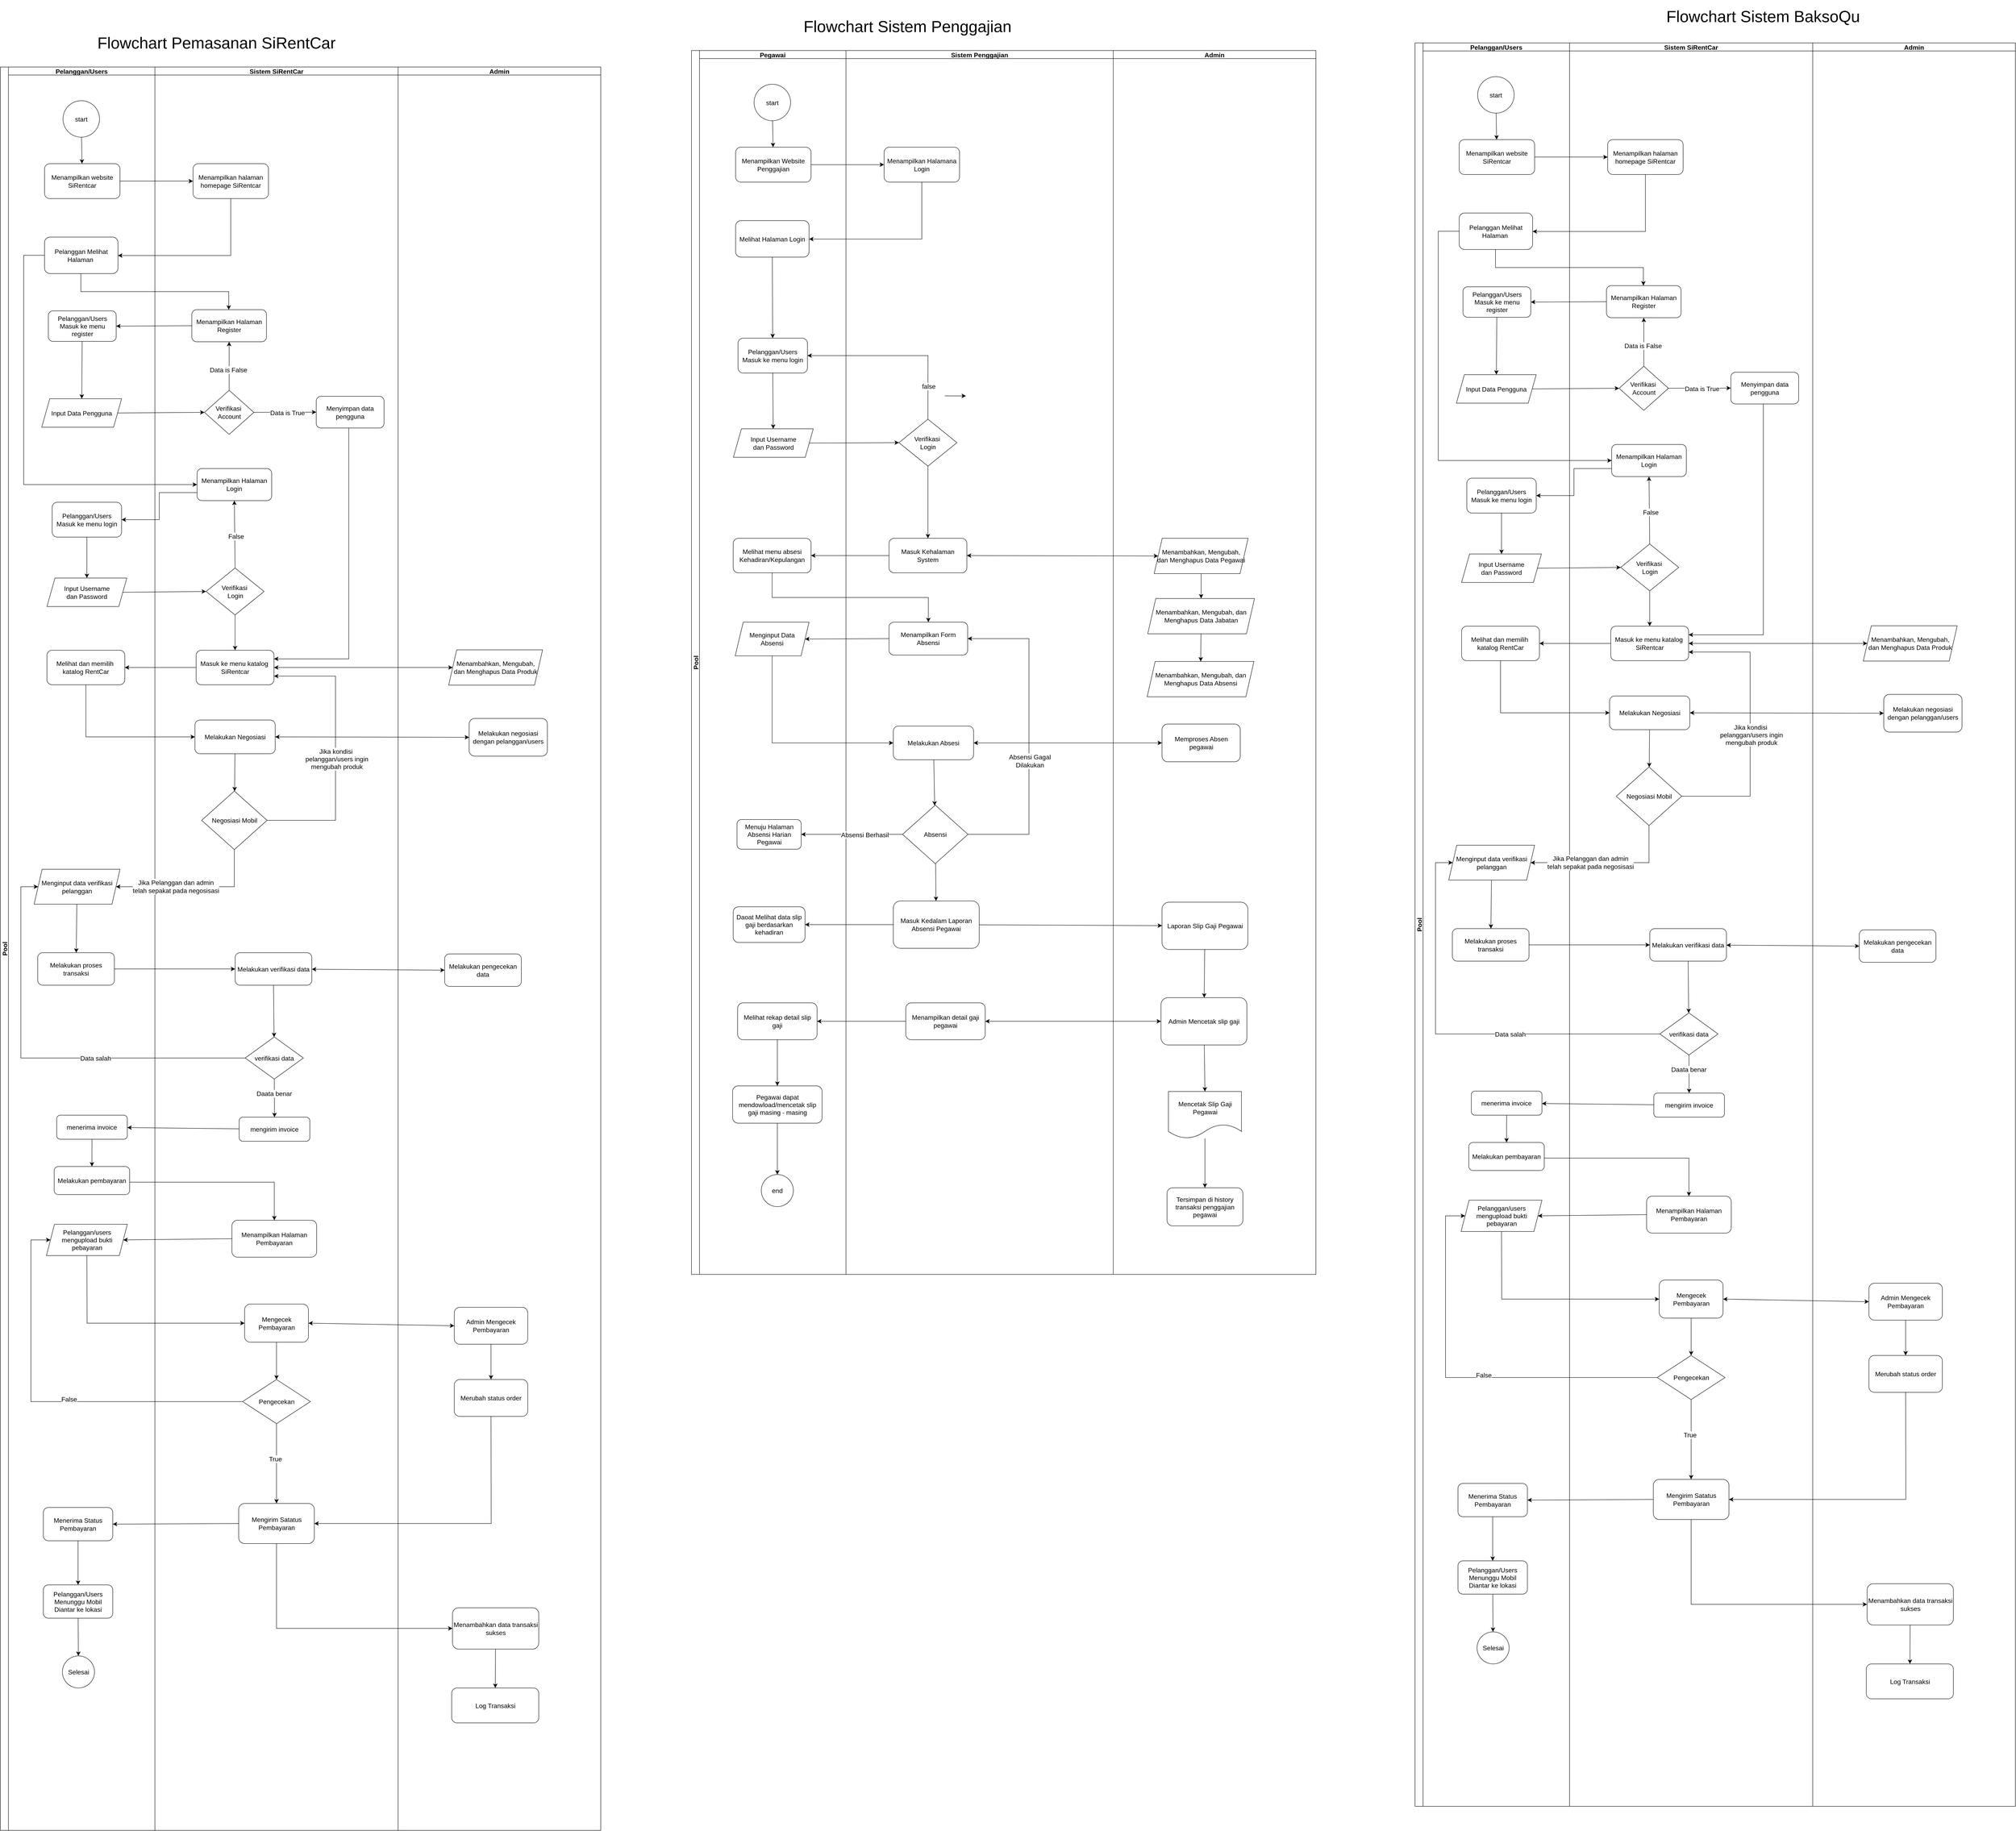 <mxfile version="22.0.8" type="github">
  <diagram name="Halaman-1" id="bM6BuHL4AkJzUA_qrpLi">
    <mxGraphModel dx="106" dy="1016" grid="0" gridSize="10" guides="1" tooltips="1" connect="1" arrows="1" fold="1" page="0" pageScale="1" pageWidth="827" pageHeight="1169" math="0" shadow="0">
      <root>
        <mxCell id="0" />
        <mxCell id="1" parent="0" />
        <mxCell id="3errwE6bJ3ndtEvrVSff-51" value="Pool" style="swimlane;childLayout=stackLayout;resizeParent=1;resizeParentMax=0;startSize=20;horizontal=0;horizontalStack=1;fontSize=16;" parent="1" vertex="1">
          <mxGeometry x="955" y="-95" width="1496" height="4396" as="geometry" />
        </mxCell>
        <mxCell id="3errwE6bJ3ndtEvrVSff-52" value="Pelanggan/Users" style="swimlane;startSize=20;fontSize=16;" parent="3errwE6bJ3ndtEvrVSff-51" vertex="1">
          <mxGeometry x="20" width="365" height="4396" as="geometry" />
        </mxCell>
        <mxCell id="3errwE6bJ3ndtEvrVSff-117" value="" style="edgeStyle=none;curved=1;rounded=0;orthogonalLoop=1;jettySize=auto;html=1;fontSize=12;startSize=8;endSize=8;" parent="3errwE6bJ3ndtEvrVSff-52" source="3errwE6bJ3ndtEvrVSff-53" target="3errwE6bJ3ndtEvrVSff-116" edge="1">
          <mxGeometry relative="1" as="geometry" />
        </mxCell>
        <mxCell id="3errwE6bJ3ndtEvrVSff-53" value="start" style="ellipse;whiteSpace=wrap;html=1;aspect=fixed;fontSize=16;" parent="3errwE6bJ3ndtEvrVSff-52" vertex="1">
          <mxGeometry x="136" y="84" width="91" height="91" as="geometry" />
        </mxCell>
        <mxCell id="3errwE6bJ3ndtEvrVSff-116" value="Menampilkan website SiRentcar" style="rounded=1;whiteSpace=wrap;html=1;fontSize=16;" parent="3errwE6bJ3ndtEvrVSff-52" vertex="1">
          <mxGeometry x="90" y="241" width="188" height="87" as="geometry" />
        </mxCell>
        <mxCell id="3errwE6bJ3ndtEvrVSff-122" value="Pelanggan Melihat Halaman&amp;nbsp;" style="rounded=1;whiteSpace=wrap;html=1;fontSize=16;" parent="3errwE6bJ3ndtEvrVSff-52" vertex="1">
          <mxGeometry x="90" y="424" width="183" height="91" as="geometry" />
        </mxCell>
        <mxCell id="3errwE6bJ3ndtEvrVSff-135" value="Input Data Pengguna" style="shape=parallelogram;perimeter=parallelogramPerimeter;whiteSpace=wrap;html=1;fixedSize=1;fontSize=16;" parent="3errwE6bJ3ndtEvrVSff-52" vertex="1">
          <mxGeometry x="83" y="827" width="199" height="71" as="geometry" />
        </mxCell>
        <mxCell id="3errwE6bJ3ndtEvrVSff-139" value="" style="edgeStyle=none;curved=1;rounded=0;orthogonalLoop=1;jettySize=auto;html=1;fontSize=12;startSize=8;endSize=8;" parent="3errwE6bJ3ndtEvrVSff-52" source="3errwE6bJ3ndtEvrVSff-136" target="3errwE6bJ3ndtEvrVSff-135" edge="1">
          <mxGeometry relative="1" as="geometry" />
        </mxCell>
        <mxCell id="3errwE6bJ3ndtEvrVSff-136" value="Pelanggan/Users&lt;br&gt;Masuk ke menu register" style="rounded=1;whiteSpace=wrap;html=1;fontSize=16;" parent="3errwE6bJ3ndtEvrVSff-52" vertex="1">
          <mxGeometry x="99.5" y="608" width="169" height="76" as="geometry" />
        </mxCell>
        <mxCell id="3errwE6bJ3ndtEvrVSff-165" style="edgeStyle=none;curved=1;rounded=0;orthogonalLoop=1;jettySize=auto;html=1;exitX=0.5;exitY=1;exitDx=0;exitDy=0;fontSize=12;startSize=8;endSize=8;" parent="3errwE6bJ3ndtEvrVSff-52" source="3errwE6bJ3ndtEvrVSff-153" target="3errwE6bJ3ndtEvrVSff-164" edge="1">
          <mxGeometry relative="1" as="geometry" />
        </mxCell>
        <mxCell id="3errwE6bJ3ndtEvrVSff-153" value="Pelanggan/Users&lt;br style=&quot;border-color: var(--border-color);&quot;&gt;Masuk ke menu login" style="rounded=1;whiteSpace=wrap;html=1;fontSize=16;" parent="3errwE6bJ3ndtEvrVSff-52" vertex="1">
          <mxGeometry x="109" y="1085" width="173" height="87" as="geometry" />
        </mxCell>
        <mxCell id="3errwE6bJ3ndtEvrVSff-164" value="Input Username&lt;br&gt;dan Password" style="shape=parallelogram;perimeter=parallelogramPerimeter;whiteSpace=wrap;html=1;fixedSize=1;fontSize=16;" parent="3errwE6bJ3ndtEvrVSff-52" vertex="1">
          <mxGeometry x="96" y="1274" width="199" height="71" as="geometry" />
        </mxCell>
        <mxCell id="3errwE6bJ3ndtEvrVSff-177" value="Melihat dan memilih&amp;nbsp;&lt;br&gt;katalog RentCar" style="rounded=1;whiteSpace=wrap;html=1;fontSize=16;" parent="3errwE6bJ3ndtEvrVSff-52" vertex="1">
          <mxGeometry x="96" y="1454" width="194" height="86" as="geometry" />
        </mxCell>
        <mxCell id="3errwE6bJ3ndtEvrVSff-197" value="" style="edgeStyle=none;curved=1;rounded=0;orthogonalLoop=1;jettySize=auto;html=1;fontSize=12;startSize=8;endSize=8;" parent="3errwE6bJ3ndtEvrVSff-52" source="3errwE6bJ3ndtEvrVSff-193" target="3errwE6bJ3ndtEvrVSff-196" edge="1">
          <mxGeometry relative="1" as="geometry" />
        </mxCell>
        <mxCell id="3errwE6bJ3ndtEvrVSff-193" value="Menginput data verifikasi pelanggan" style="shape=parallelogram;perimeter=parallelogramPerimeter;whiteSpace=wrap;html=1;fixedSize=1;fontSize=16;" parent="3errwE6bJ3ndtEvrVSff-52" vertex="1">
          <mxGeometry x="64" y="2000" width="214" height="87" as="geometry" />
        </mxCell>
        <mxCell id="3errwE6bJ3ndtEvrVSff-196" value="Melakukan proses transaksi" style="rounded=1;whiteSpace=wrap;html=1;fontSize=16;" parent="3errwE6bJ3ndtEvrVSff-52" vertex="1">
          <mxGeometry x="73" y="2208" width="191" height="81" as="geometry" />
        </mxCell>
        <mxCell id="3errwE6bJ3ndtEvrVSff-214" value="Pelanggan/users mengupload bukti pebayaran" style="shape=parallelogram;perimeter=parallelogramPerimeter;whiteSpace=wrap;html=1;fixedSize=1;fontSize=16;" parent="3errwE6bJ3ndtEvrVSff-52" vertex="1">
          <mxGeometry x="94.75" y="2885" width="201.5" height="78" as="geometry" />
        </mxCell>
        <mxCell id="3errwE6bJ3ndtEvrVSff-255" style="edgeStyle=none;curved=1;rounded=0;orthogonalLoop=1;jettySize=auto;html=1;exitX=0.5;exitY=1;exitDx=0;exitDy=0;fontSize=12;startSize=8;endSize=8;" parent="3errwE6bJ3ndtEvrVSff-52" source="3errwE6bJ3ndtEvrVSff-237" target="3errwE6bJ3ndtEvrVSff-254" edge="1">
          <mxGeometry relative="1" as="geometry" />
        </mxCell>
        <mxCell id="3errwE6bJ3ndtEvrVSff-237" value="Menerima Status Pembayaran" style="rounded=1;whiteSpace=wrap;html=1;fontSize=16;" parent="3errwE6bJ3ndtEvrVSff-52" vertex="1">
          <mxGeometry x="87" y="3591" width="173" height="83" as="geometry" />
        </mxCell>
        <mxCell id="3errwE6bJ3ndtEvrVSff-247" style="edgeStyle=none;curved=1;rounded=0;orthogonalLoop=1;jettySize=auto;html=1;fontSize=12;startSize=8;endSize=8;" parent="3errwE6bJ3ndtEvrVSff-52" source="3errwE6bJ3ndtEvrVSff-242" target="3errwE6bJ3ndtEvrVSff-246" edge="1">
          <mxGeometry relative="1" as="geometry" />
        </mxCell>
        <mxCell id="3errwE6bJ3ndtEvrVSff-242" value="menerima invoice" style="rounded=1;whiteSpace=wrap;html=1;fontSize=16;" parent="3errwE6bJ3ndtEvrVSff-52" vertex="1">
          <mxGeometry x="120.25" y="2613" width="176" height="60" as="geometry" />
        </mxCell>
        <mxCell id="3errwE6bJ3ndtEvrVSff-246" value="Melakukan pembayaran" style="rounded=1;whiteSpace=wrap;html=1;fontSize=16;" parent="3errwE6bJ3ndtEvrVSff-52" vertex="1">
          <mxGeometry x="114" y="2741" width="188" height="70" as="geometry" />
        </mxCell>
        <mxCell id="3errwE6bJ3ndtEvrVSff-258" value="" style="edgeStyle=none;curved=1;rounded=0;orthogonalLoop=1;jettySize=auto;html=1;fontSize=12;startSize=8;endSize=8;" parent="3errwE6bJ3ndtEvrVSff-52" source="3errwE6bJ3ndtEvrVSff-254" target="3errwE6bJ3ndtEvrVSff-257" edge="1">
          <mxGeometry relative="1" as="geometry" />
        </mxCell>
        <mxCell id="3errwE6bJ3ndtEvrVSff-254" value="Pelanggan/Users Menunggu Mobil Diantar ke lokasi" style="rounded=1;whiteSpace=wrap;html=1;fontSize=16;" parent="3errwE6bJ3ndtEvrVSff-52" vertex="1">
          <mxGeometry x="87" y="3784" width="173" height="83" as="geometry" />
        </mxCell>
        <mxCell id="3errwE6bJ3ndtEvrVSff-257" value="Selesai" style="ellipse;whiteSpace=wrap;html=1;aspect=fixed;fontSize=16;" parent="3errwE6bJ3ndtEvrVSff-52" vertex="1">
          <mxGeometry x="134.5" y="3961" width="80" height="80" as="geometry" />
        </mxCell>
        <mxCell id="3errwE6bJ3ndtEvrVSff-69" value="Sistem SiRentCar" style="swimlane;startSize=20;fontSize=16;" parent="3errwE6bJ3ndtEvrVSff-51" vertex="1">
          <mxGeometry x="385" width="606" height="4396" as="geometry" />
        </mxCell>
        <mxCell id="3errwE6bJ3ndtEvrVSff-119" value="Menampilkan halaman homepage SiRentcar" style="rounded=1;whiteSpace=wrap;html=1;fontSize=16;" parent="3errwE6bJ3ndtEvrVSff-69" vertex="1">
          <mxGeometry x="95" y="241" width="188" height="87" as="geometry" />
        </mxCell>
        <mxCell id="3errwE6bJ3ndtEvrVSff-126" value="Menampilkan Halaman&lt;br&gt;Register" style="rounded=1;whiteSpace=wrap;html=1;fontSize=16;" parent="3errwE6bJ3ndtEvrVSff-69" vertex="1">
          <mxGeometry x="92" y="605" width="186" height="80" as="geometry" />
        </mxCell>
        <mxCell id="3errwE6bJ3ndtEvrVSff-141" style="edgeStyle=none;curved=1;rounded=0;orthogonalLoop=1;jettySize=auto;html=1;entryX=0.5;entryY=1;entryDx=0;entryDy=0;fontSize=12;startSize=8;endSize=8;" parent="3errwE6bJ3ndtEvrVSff-69" source="3errwE6bJ3ndtEvrVSff-130" target="3errwE6bJ3ndtEvrVSff-126" edge="1">
          <mxGeometry relative="1" as="geometry" />
        </mxCell>
        <mxCell id="3errwE6bJ3ndtEvrVSff-142" value="Data is False" style="edgeLabel;html=1;align=center;verticalAlign=middle;resizable=0;points=[];fontSize=16;" parent="3errwE6bJ3ndtEvrVSff-141" vertex="1" connectable="0">
          <mxGeometry x="-0.157" y="2" relative="1" as="geometry">
            <mxPoint as="offset" />
          </mxGeometry>
        </mxCell>
        <mxCell id="3errwE6bJ3ndtEvrVSff-146" style="edgeStyle=none;curved=1;rounded=0;orthogonalLoop=1;jettySize=auto;html=1;fontSize=12;startSize=8;endSize=8;entryX=0;entryY=0.5;entryDx=0;entryDy=0;" parent="3errwE6bJ3ndtEvrVSff-69" source="3errwE6bJ3ndtEvrVSff-130" target="3errwE6bJ3ndtEvrVSff-147" edge="1">
          <mxGeometry relative="1" as="geometry">
            <mxPoint x="299" y="861.0" as="targetPoint" />
          </mxGeometry>
        </mxCell>
        <mxCell id="3errwE6bJ3ndtEvrVSff-148" value="Data is True" style="edgeLabel;html=1;align=center;verticalAlign=middle;resizable=0;points=[];fontSize=16;" parent="3errwE6bJ3ndtEvrVSff-146" vertex="1" connectable="0">
          <mxGeometry x="0.293" y="-6" relative="1" as="geometry">
            <mxPoint x="-17" y="-5" as="offset" />
          </mxGeometry>
        </mxCell>
        <mxCell id="3errwE6bJ3ndtEvrVSff-130" value="Verifikasi&amp;nbsp;&lt;br&gt;Account" style="rhombus;whiteSpace=wrap;html=1;fontSize=16;" parent="3errwE6bJ3ndtEvrVSff-69" vertex="1">
          <mxGeometry x="123.5" y="806" width="123" height="110" as="geometry" />
        </mxCell>
        <mxCell id="3errwE6bJ3ndtEvrVSff-147" value="Menyimpan data pengguna" style="rounded=1;whiteSpace=wrap;html=1;fontSize=16;" parent="3errwE6bJ3ndtEvrVSff-69" vertex="1">
          <mxGeometry x="402" y="821" width="169" height="79" as="geometry" />
        </mxCell>
        <mxCell id="3errwE6bJ3ndtEvrVSff-149" value="Menampilkan Halaman&lt;br&gt;Login" style="rounded=1;whiteSpace=wrap;html=1;fontSize=16;" parent="3errwE6bJ3ndtEvrVSff-69" vertex="1">
          <mxGeometry x="105" y="1001" width="186" height="80" as="geometry" />
        </mxCell>
        <mxCell id="3errwE6bJ3ndtEvrVSff-168" style="edgeStyle=none;curved=1;rounded=0;orthogonalLoop=1;jettySize=auto;html=1;exitX=0.5;exitY=0;exitDx=0;exitDy=0;entryX=0.5;entryY=1;entryDx=0;entryDy=0;fontSize=12;startSize=8;endSize=8;" parent="3errwE6bJ3ndtEvrVSff-69" source="3errwE6bJ3ndtEvrVSff-166" target="3errwE6bJ3ndtEvrVSff-149" edge="1">
          <mxGeometry relative="1" as="geometry" />
        </mxCell>
        <mxCell id="3errwE6bJ3ndtEvrVSff-169" value="False" style="edgeLabel;html=1;align=center;verticalAlign=middle;resizable=0;points=[];fontSize=16;" parent="3errwE6bJ3ndtEvrVSff-168" vertex="1" connectable="0">
          <mxGeometry x="-0.055" y="-3" relative="1" as="geometry">
            <mxPoint as="offset" />
          </mxGeometry>
        </mxCell>
        <mxCell id="3errwE6bJ3ndtEvrVSff-171" style="edgeStyle=none;curved=1;rounded=0;orthogonalLoop=1;jettySize=auto;html=1;exitX=0.5;exitY=1;exitDx=0;exitDy=0;entryX=0.5;entryY=0;entryDx=0;entryDy=0;fontSize=12;startSize=8;endSize=8;" parent="3errwE6bJ3ndtEvrVSff-69" source="3errwE6bJ3ndtEvrVSff-166" target="3errwE6bJ3ndtEvrVSff-170" edge="1">
          <mxGeometry relative="1" as="geometry" />
        </mxCell>
        <mxCell id="3errwE6bJ3ndtEvrVSff-166" value="Verifikasi&amp;nbsp;&lt;br&gt;Login" style="rhombus;whiteSpace=wrap;html=1;fontSize=16;" parent="3errwE6bJ3ndtEvrVSff-69" vertex="1">
          <mxGeometry x="127.5" y="1249" width="144.5" height="117" as="geometry" />
        </mxCell>
        <mxCell id="3errwE6bJ3ndtEvrVSff-170" value="Masuk ke menu katalog&amp;nbsp;&lt;br&gt;SiRentcar" style="rounded=1;whiteSpace=wrap;html=1;fontSize=16;" parent="3errwE6bJ3ndtEvrVSff-69" vertex="1">
          <mxGeometry x="102.75" y="1454" width="194" height="86" as="geometry" />
        </mxCell>
        <mxCell id="3errwE6bJ3ndtEvrVSff-175" value="" style="edgeStyle=elbowEdgeStyle;elbow=horizontal;endArrow=classic;html=1;curved=0;rounded=0;endSize=8;startSize=8;fontSize=12;entryX=1;entryY=0.25;entryDx=0;entryDy=0;exitX=0.5;exitY=1;exitDx=0;exitDy=0;" parent="3errwE6bJ3ndtEvrVSff-69" source="3errwE6bJ3ndtEvrVSff-147" target="3errwE6bJ3ndtEvrVSff-170" edge="1">
          <mxGeometry width="50" height="50" relative="1" as="geometry">
            <mxPoint x="458" y="992" as="sourcePoint" />
            <mxPoint x="508" y="942" as="targetPoint" />
            <Array as="points">
              <mxPoint x="483" y="1184" />
            </Array>
          </mxGeometry>
        </mxCell>
        <mxCell id="3errwE6bJ3ndtEvrVSff-184" value="" style="edgeStyle=none;curved=1;rounded=0;orthogonalLoop=1;jettySize=auto;html=1;fontSize=12;startSize=8;endSize=8;" parent="3errwE6bJ3ndtEvrVSff-69" source="3errwE6bJ3ndtEvrVSff-179" target="3errwE6bJ3ndtEvrVSff-183" edge="1">
          <mxGeometry relative="1" as="geometry" />
        </mxCell>
        <mxCell id="3errwE6bJ3ndtEvrVSff-179" value="Melakukan Negosiasi" style="rounded=1;whiteSpace=wrap;html=1;fontSize=16;" parent="3errwE6bJ3ndtEvrVSff-69" vertex="1">
          <mxGeometry x="99.75" y="1628" width="200" height="84" as="geometry" />
        </mxCell>
        <mxCell id="3errwE6bJ3ndtEvrVSff-183" value="Negosiasi Mobil" style="rhombus;whiteSpace=wrap;html=1;fontSize=16;" parent="3errwE6bJ3ndtEvrVSff-69" vertex="1">
          <mxGeometry x="116.5" y="1805" width="163" height="146" as="geometry" />
        </mxCell>
        <mxCell id="3errwE6bJ3ndtEvrVSff-185" value="" style="edgeStyle=elbowEdgeStyle;elbow=horizontal;endArrow=classic;html=1;curved=0;rounded=0;endSize=8;startSize=8;fontSize=12;exitX=1;exitY=0.5;exitDx=0;exitDy=0;entryX=1;entryY=0.75;entryDx=0;entryDy=0;" parent="3errwE6bJ3ndtEvrVSff-69" source="3errwE6bJ3ndtEvrVSff-183" target="3errwE6bJ3ndtEvrVSff-170" edge="1">
          <mxGeometry width="50" height="50" relative="1" as="geometry">
            <mxPoint x="314" y="1878" as="sourcePoint" />
            <mxPoint x="364" y="1828" as="targetPoint" />
            <Array as="points">
              <mxPoint x="450" y="1694" />
            </Array>
          </mxGeometry>
        </mxCell>
        <mxCell id="3errwE6bJ3ndtEvrVSff-186" value="Jika kondisi&amp;nbsp;&lt;br&gt;pelanggan/users ingin &lt;br&gt;mengubah produk" style="edgeLabel;html=1;align=center;verticalAlign=middle;resizable=0;points=[];fontSize=16;" parent="3errwE6bJ3ndtEvrVSff-185" vertex="1" connectable="0">
          <mxGeometry x="-0.051" y="-3" relative="1" as="geometry">
            <mxPoint as="offset" />
          </mxGeometry>
        </mxCell>
        <mxCell id="3errwE6bJ3ndtEvrVSff-206" style="edgeStyle=none;curved=1;rounded=0;orthogonalLoop=1;jettySize=auto;html=1;exitX=0.5;exitY=1;exitDx=0;exitDy=0;fontSize=12;startSize=8;endSize=8;" parent="3errwE6bJ3ndtEvrVSff-69" source="3errwE6bJ3ndtEvrVSff-198" target="3errwE6bJ3ndtEvrVSff-204" edge="1">
          <mxGeometry relative="1" as="geometry" />
        </mxCell>
        <mxCell id="3errwE6bJ3ndtEvrVSff-198" value="Melakukan verifikasi data" style="rounded=1;whiteSpace=wrap;html=1;fontSize=16;" parent="3errwE6bJ3ndtEvrVSff-69" vertex="1">
          <mxGeometry x="200" y="2208" width="191" height="81" as="geometry" />
        </mxCell>
        <mxCell id="3errwE6bJ3ndtEvrVSff-239" style="edgeStyle=none;curved=1;rounded=0;orthogonalLoop=1;jettySize=auto;html=1;exitX=0.5;exitY=1;exitDx=0;exitDy=0;entryX=0.5;entryY=0;entryDx=0;entryDy=0;fontSize=12;startSize=8;endSize=8;" parent="3errwE6bJ3ndtEvrVSff-69" source="3errwE6bJ3ndtEvrVSff-204" target="3errwE6bJ3ndtEvrVSff-238" edge="1">
          <mxGeometry relative="1" as="geometry" />
        </mxCell>
        <mxCell id="3errwE6bJ3ndtEvrVSff-281" value="Daata benar" style="edgeLabel;html=1;align=center;verticalAlign=middle;resizable=0;points=[];fontSize=16;" parent="3errwE6bJ3ndtEvrVSff-239" vertex="1" connectable="0">
          <mxGeometry x="-0.266" y="-1" relative="1" as="geometry">
            <mxPoint y="1" as="offset" />
          </mxGeometry>
        </mxCell>
        <mxCell id="3errwE6bJ3ndtEvrVSff-204" value="verifikasi data" style="rhombus;whiteSpace=wrap;html=1;fontSize=16;" parent="3errwE6bJ3ndtEvrVSff-69" vertex="1">
          <mxGeometry x="225" y="2418" width="145" height="105" as="geometry" />
        </mxCell>
        <mxCell id="3errwE6bJ3ndtEvrVSff-210" value="Menampilkan Halaman Pembayaran" style="rounded=1;whiteSpace=wrap;html=1;fontSize=16;" parent="3errwE6bJ3ndtEvrVSff-69" vertex="1">
          <mxGeometry x="192" y="2875" width="211" height="92" as="geometry" />
        </mxCell>
        <mxCell id="3errwE6bJ3ndtEvrVSff-224" style="edgeStyle=none;curved=1;rounded=0;orthogonalLoop=1;jettySize=auto;html=1;fontSize=12;startSize=8;endSize=8;" parent="3errwE6bJ3ndtEvrVSff-69" source="3errwE6bJ3ndtEvrVSff-217" target="3errwE6bJ3ndtEvrVSff-219" edge="1">
          <mxGeometry relative="1" as="geometry" />
        </mxCell>
        <mxCell id="3errwE6bJ3ndtEvrVSff-217" value="Mengecek Pembayaran" style="rounded=1;whiteSpace=wrap;html=1;fontSize=16;" parent="3errwE6bJ3ndtEvrVSff-69" vertex="1">
          <mxGeometry x="223.5" y="3084" width="159" height="95" as="geometry" />
        </mxCell>
        <mxCell id="3errwE6bJ3ndtEvrVSff-229" style="edgeStyle=none;curved=1;rounded=0;orthogonalLoop=1;jettySize=auto;html=1;fontSize=12;startSize=8;endSize=8;entryX=0.5;entryY=0;entryDx=0;entryDy=0;" parent="3errwE6bJ3ndtEvrVSff-69" source="3errwE6bJ3ndtEvrVSff-219" target="3errwE6bJ3ndtEvrVSff-231" edge="1">
          <mxGeometry relative="1" as="geometry">
            <mxPoint x="303" y="3353" as="targetPoint" />
          </mxGeometry>
        </mxCell>
        <mxCell id="3errwE6bJ3ndtEvrVSff-230" value="True" style="edgeLabel;html=1;align=center;verticalAlign=middle;resizable=0;points=[];fontSize=16;" parent="3errwE6bJ3ndtEvrVSff-229" vertex="1" connectable="0">
          <mxGeometry x="-0.131" y="-3" relative="1" as="geometry">
            <mxPoint y="1" as="offset" />
          </mxGeometry>
        </mxCell>
        <mxCell id="3errwE6bJ3ndtEvrVSff-219" value="Pengecekan" style="rhombus;whiteSpace=wrap;html=1;fontSize=16;" parent="3errwE6bJ3ndtEvrVSff-69" vertex="1">
          <mxGeometry x="218.5" y="3272" width="169" height="110" as="geometry" />
        </mxCell>
        <mxCell id="3errwE6bJ3ndtEvrVSff-231" value="Mengirim Satatus Pembayaran" style="rounded=1;whiteSpace=wrap;html=1;fontSize=16;" parent="3errwE6bJ3ndtEvrVSff-69" vertex="1">
          <mxGeometry x="208.75" y="3581" width="188.5" height="100" as="geometry" />
        </mxCell>
        <mxCell id="3errwE6bJ3ndtEvrVSff-238" value="mengirim invoice" style="rounded=1;whiteSpace=wrap;html=1;fontSize=16;" parent="3errwE6bJ3ndtEvrVSff-69" vertex="1">
          <mxGeometry x="210" y="2618" width="176" height="60" as="geometry" />
        </mxCell>
        <mxCell id="3errwE6bJ3ndtEvrVSff-120" style="edgeStyle=none;curved=1;rounded=0;orthogonalLoop=1;jettySize=auto;html=1;exitX=1;exitY=0.5;exitDx=0;exitDy=0;fontSize=12;startSize=8;endSize=8;" parent="3errwE6bJ3ndtEvrVSff-51" source="3errwE6bJ3ndtEvrVSff-116" target="3errwE6bJ3ndtEvrVSff-119" edge="1">
          <mxGeometry relative="1" as="geometry" />
        </mxCell>
        <mxCell id="3errwE6bJ3ndtEvrVSff-123" value="" style="edgeStyle=elbowEdgeStyle;elbow=horizontal;endArrow=classic;html=1;curved=0;rounded=0;endSize=8;startSize=8;fontSize=12;exitX=0.5;exitY=1;exitDx=0;exitDy=0;" parent="3errwE6bJ3ndtEvrVSff-51" source="3errwE6bJ3ndtEvrVSff-119" target="3errwE6bJ3ndtEvrVSff-122" edge="1">
          <mxGeometry width="50" height="50" relative="1" as="geometry">
            <mxPoint x="499" y="470" as="sourcePoint" />
            <mxPoint x="549" y="420" as="targetPoint" />
            <Array as="points">
              <mxPoint x="574" y="470" />
            </Array>
          </mxGeometry>
        </mxCell>
        <mxCell id="3errwE6bJ3ndtEvrVSff-125" value="" style="edgeStyle=elbowEdgeStyle;elbow=vertical;endArrow=classic;html=1;curved=0;rounded=0;endSize=8;startSize=8;fontSize=12;exitX=0.5;exitY=1;exitDx=0;exitDy=0;entryX=0.5;entryY=0;entryDx=0;entryDy=0;" parent="3errwE6bJ3ndtEvrVSff-51" edge="1">
          <mxGeometry width="50" height="50" relative="1" as="geometry">
            <mxPoint x="200.5" y="515" as="sourcePoint" />
            <mxPoint x="569" y="605" as="targetPoint" />
          </mxGeometry>
        </mxCell>
        <mxCell id="3errwE6bJ3ndtEvrVSff-138" style="edgeStyle=none;curved=1;rounded=0;orthogonalLoop=1;jettySize=auto;html=1;exitX=0;exitY=0.5;exitDx=0;exitDy=0;entryX=1;entryY=0.5;entryDx=0;entryDy=0;fontSize=12;startSize=8;endSize=8;" parent="3errwE6bJ3ndtEvrVSff-51" source="3errwE6bJ3ndtEvrVSff-126" target="3errwE6bJ3ndtEvrVSff-136" edge="1">
          <mxGeometry relative="1" as="geometry" />
        </mxCell>
        <mxCell id="3errwE6bJ3ndtEvrVSff-140" style="edgeStyle=none;curved=1;rounded=0;orthogonalLoop=1;jettySize=auto;html=1;exitX=1;exitY=0.5;exitDx=0;exitDy=0;entryX=0;entryY=0.5;entryDx=0;entryDy=0;fontSize=12;startSize=8;endSize=8;" parent="3errwE6bJ3ndtEvrVSff-51" source="3errwE6bJ3ndtEvrVSff-135" target="3errwE6bJ3ndtEvrVSff-130" edge="1">
          <mxGeometry relative="1" as="geometry" />
        </mxCell>
        <mxCell id="3errwE6bJ3ndtEvrVSff-152" value="" style="edgeStyle=elbowEdgeStyle;elbow=horizontal;endArrow=classic;html=1;curved=0;rounded=0;endSize=8;startSize=8;fontSize=12;exitX=0;exitY=0.5;exitDx=0;exitDy=0;entryX=0;entryY=0.5;entryDx=0;entryDy=0;" parent="3errwE6bJ3ndtEvrVSff-51" source="3errwE6bJ3ndtEvrVSff-122" target="3errwE6bJ3ndtEvrVSff-149" edge="1">
          <mxGeometry width="50" height="50" relative="1" as="geometry">
            <mxPoint x="215" y="1049" as="sourcePoint" />
            <mxPoint x="265" y="999" as="targetPoint" />
            <Array as="points">
              <mxPoint x="58" y="846" />
            </Array>
          </mxGeometry>
        </mxCell>
        <mxCell id="3errwE6bJ3ndtEvrVSff-154" value="" style="edgeStyle=elbowEdgeStyle;elbow=horizontal;endArrow=classic;html=1;curved=0;rounded=0;endSize=8;startSize=8;fontSize=12;exitX=0;exitY=0.75;exitDx=0;exitDy=0;entryX=1;entryY=0.5;entryDx=0;entryDy=0;" parent="3errwE6bJ3ndtEvrVSff-51" source="3errwE6bJ3ndtEvrVSff-149" target="3errwE6bJ3ndtEvrVSff-153" edge="1">
          <mxGeometry width="50" height="50" relative="1" as="geometry">
            <mxPoint x="485" y="1190" as="sourcePoint" />
            <mxPoint x="535" y="1140" as="targetPoint" />
          </mxGeometry>
        </mxCell>
        <mxCell id="3errwE6bJ3ndtEvrVSff-167" style="edgeStyle=none;curved=1;rounded=0;orthogonalLoop=1;jettySize=auto;html=1;exitX=1;exitY=0.5;exitDx=0;exitDy=0;entryX=0;entryY=0.5;entryDx=0;entryDy=0;fontSize=12;startSize=8;endSize=8;" parent="3errwE6bJ3ndtEvrVSff-51" source="3errwE6bJ3ndtEvrVSff-164" target="3errwE6bJ3ndtEvrVSff-166" edge="1">
          <mxGeometry relative="1" as="geometry" />
        </mxCell>
        <mxCell id="3errwE6bJ3ndtEvrVSff-176" value="" style="endArrow=classic;startArrow=classic;html=1;rounded=0;fontSize=12;startSize=8;endSize=8;curved=1;entryX=0;entryY=0.5;entryDx=0;entryDy=0;exitX=1;exitY=0.5;exitDx=0;exitDy=0;" parent="3errwE6bJ3ndtEvrVSff-51" source="3errwE6bJ3ndtEvrVSff-170" target="3errwE6bJ3ndtEvrVSff-173" edge="1">
          <mxGeometry width="50" height="50" relative="1" as="geometry">
            <mxPoint x="816" y="1536" as="sourcePoint" />
            <mxPoint x="866" y="1486" as="targetPoint" />
          </mxGeometry>
        </mxCell>
        <mxCell id="3errwE6bJ3ndtEvrVSff-178" style="edgeStyle=none;curved=1;rounded=0;orthogonalLoop=1;jettySize=auto;html=1;exitX=0;exitY=0.5;exitDx=0;exitDy=0;fontSize=12;startSize=8;endSize=8;" parent="3errwE6bJ3ndtEvrVSff-51" source="3errwE6bJ3ndtEvrVSff-170" target="3errwE6bJ3ndtEvrVSff-177" edge="1">
          <mxGeometry relative="1" as="geometry" />
        </mxCell>
        <mxCell id="3errwE6bJ3ndtEvrVSff-182" value="" style="edgeStyle=elbowEdgeStyle;elbow=horizontal;endArrow=classic;html=1;curved=0;rounded=0;endSize=8;startSize=8;fontSize=12;entryX=0;entryY=0.5;entryDx=0;entryDy=0;exitX=0.5;exitY=1;exitDx=0;exitDy=0;" parent="3errwE6bJ3ndtEvrVSff-51" source="3errwE6bJ3ndtEvrVSff-177" target="3errwE6bJ3ndtEvrVSff-179" edge="1">
          <mxGeometry width="50" height="50" relative="1" as="geometry">
            <mxPoint x="136" y="1685" as="sourcePoint" />
            <mxPoint x="186" y="1635" as="targetPoint" />
            <Array as="points">
              <mxPoint x="213" y="1649" />
            </Array>
          </mxGeometry>
        </mxCell>
        <mxCell id="3errwE6bJ3ndtEvrVSff-191" value="" style="endArrow=classic;startArrow=classic;html=1;rounded=0;fontSize=12;startSize=8;endSize=8;curved=1;exitX=1;exitY=0.5;exitDx=0;exitDy=0;entryX=0;entryY=0.5;entryDx=0;entryDy=0;" parent="3errwE6bJ3ndtEvrVSff-51" source="3errwE6bJ3ndtEvrVSff-179" target="3errwE6bJ3ndtEvrVSff-188" edge="1">
          <mxGeometry width="50" height="50" relative="1" as="geometry">
            <mxPoint x="1019" y="1694" as="sourcePoint" />
            <mxPoint x="1069" y="1644" as="targetPoint" />
          </mxGeometry>
        </mxCell>
        <mxCell id="3errwE6bJ3ndtEvrVSff-194" value="" style="edgeStyle=elbowEdgeStyle;elbow=horizontal;endArrow=classic;html=1;curved=0;rounded=0;endSize=8;startSize=8;fontSize=12;exitX=0.5;exitY=1;exitDx=0;exitDy=0;entryX=1;entryY=0.5;entryDx=0;entryDy=0;" parent="3errwE6bJ3ndtEvrVSff-51" source="3errwE6bJ3ndtEvrVSff-183" target="3errwE6bJ3ndtEvrVSff-193" edge="1">
          <mxGeometry width="50" height="50" relative="1" as="geometry">
            <mxPoint x="577" y="2057" as="sourcePoint" />
            <mxPoint x="627" y="2007" as="targetPoint" />
            <Array as="points">
              <mxPoint x="583" y="2059" />
            </Array>
          </mxGeometry>
        </mxCell>
        <mxCell id="3errwE6bJ3ndtEvrVSff-195" value="Jika Pelanggan dan admin&lt;br&gt;telah sepakat pada negosisasi" style="edgeLabel;html=1;align=center;verticalAlign=middle;resizable=0;points=[];fontSize=16;" parent="3errwE6bJ3ndtEvrVSff-194" vertex="1" connectable="0">
          <mxGeometry x="0.23" y="-1" relative="1" as="geometry">
            <mxPoint as="offset" />
          </mxGeometry>
        </mxCell>
        <mxCell id="3errwE6bJ3ndtEvrVSff-199" style="edgeStyle=none;curved=1;rounded=0;orthogonalLoop=1;jettySize=auto;html=1;exitX=1;exitY=0.5;exitDx=0;exitDy=0;fontSize=12;startSize=8;endSize=8;" parent="3errwE6bJ3ndtEvrVSff-51" source="3errwE6bJ3ndtEvrVSff-196" target="3errwE6bJ3ndtEvrVSff-198" edge="1">
          <mxGeometry relative="1" as="geometry" />
        </mxCell>
        <mxCell id="3errwE6bJ3ndtEvrVSff-203" value="" style="endArrow=classic;startArrow=classic;html=1;rounded=0;fontSize=12;startSize=8;endSize=8;curved=1;entryX=0;entryY=0.5;entryDx=0;entryDy=0;" parent="3errwE6bJ3ndtEvrVSff-51" source="3errwE6bJ3ndtEvrVSff-198" target="3errwE6bJ3ndtEvrVSff-201" edge="1">
          <mxGeometry width="50" height="50" relative="1" as="geometry">
            <mxPoint x="887" y="2293" as="sourcePoint" />
            <mxPoint x="937" y="2243" as="targetPoint" />
          </mxGeometry>
        </mxCell>
        <mxCell id="3errwE6bJ3ndtEvrVSff-207" value="" style="edgeStyle=elbowEdgeStyle;elbow=horizontal;endArrow=classic;html=1;curved=0;rounded=0;endSize=8;startSize=8;fontSize=12;entryX=0;entryY=0.5;entryDx=0;entryDy=0;exitX=0;exitY=0.5;exitDx=0;exitDy=0;" parent="3errwE6bJ3ndtEvrVSff-51" source="3errwE6bJ3ndtEvrVSff-204" target="3errwE6bJ3ndtEvrVSff-193" edge="1">
          <mxGeometry width="50" height="50" relative="1" as="geometry">
            <mxPoint x="163" y="2512" as="sourcePoint" />
            <mxPoint x="213" y="2462" as="targetPoint" />
            <Array as="points">
              <mxPoint x="51" y="2318" />
            </Array>
          </mxGeometry>
        </mxCell>
        <mxCell id="3errwE6bJ3ndtEvrVSff-208" value="Data salah" style="edgeLabel;html=1;align=center;verticalAlign=middle;resizable=0;points=[];fontSize=16;" parent="3errwE6bJ3ndtEvrVSff-207" vertex="1" connectable="0">
          <mxGeometry x="-0.276" relative="1" as="geometry">
            <mxPoint x="-1" as="offset" />
          </mxGeometry>
        </mxCell>
        <mxCell id="3errwE6bJ3ndtEvrVSff-213" style="edgeStyle=none;curved=1;rounded=0;orthogonalLoop=1;jettySize=auto;html=1;exitX=0;exitY=0.5;exitDx=0;exitDy=0;fontSize=12;startSize=8;endSize=8;entryX=1;entryY=0.5;entryDx=0;entryDy=0;" parent="3errwE6bJ3ndtEvrVSff-51" source="3errwE6bJ3ndtEvrVSff-210" target="3errwE6bJ3ndtEvrVSff-214" edge="1">
          <mxGeometry relative="1" as="geometry">
            <mxPoint x="381" y="2708.0" as="targetPoint" />
          </mxGeometry>
        </mxCell>
        <mxCell id="3errwE6bJ3ndtEvrVSff-218" value="" style="edgeStyle=elbowEdgeStyle;elbow=horizontal;endArrow=classic;html=1;curved=0;rounded=0;endSize=8;startSize=8;fontSize=12;exitX=0.5;exitY=1;exitDx=0;exitDy=0;entryX=0;entryY=0.5;entryDx=0;entryDy=0;" parent="3errwE6bJ3ndtEvrVSff-51" source="3errwE6bJ3ndtEvrVSff-214" target="3errwE6bJ3ndtEvrVSff-217" edge="1">
          <mxGeometry width="50" height="50" relative="1" as="geometry">
            <mxPoint x="230" y="2919" as="sourcePoint" />
            <mxPoint x="280" y="2869" as="targetPoint" />
            <Array as="points">
              <mxPoint x="216" y="2893" />
            </Array>
          </mxGeometry>
        </mxCell>
        <mxCell id="3errwE6bJ3ndtEvrVSff-223" value="" style="edgeStyle=elbowEdgeStyle;elbow=horizontal;endArrow=classic;html=1;curved=0;rounded=0;endSize=8;startSize=8;fontSize=12;entryX=0;entryY=0.5;entryDx=0;entryDy=0;exitX=0;exitY=0.5;exitDx=0;exitDy=0;" parent="3errwE6bJ3ndtEvrVSff-51" source="3errwE6bJ3ndtEvrVSff-219" target="3errwE6bJ3ndtEvrVSff-214" edge="1">
          <mxGeometry width="50" height="50" relative="1" as="geometry">
            <mxPoint x="93" y="3046" as="sourcePoint" />
            <mxPoint x="143" y="2996" as="targetPoint" />
            <Array as="points">
              <mxPoint x="76" y="2948" />
            </Array>
          </mxGeometry>
        </mxCell>
        <mxCell id="3errwE6bJ3ndtEvrVSff-227" value="False" style="edgeLabel;html=1;align=center;verticalAlign=middle;resizable=0;points=[];fontSize=16;" parent="3errwE6bJ3ndtEvrVSff-223" vertex="1" connectable="0">
          <mxGeometry x="-0.117" y="-6" relative="1" as="geometry">
            <mxPoint as="offset" />
          </mxGeometry>
        </mxCell>
        <mxCell id="3errwE6bJ3ndtEvrVSff-225" value="" style="endArrow=classic;startArrow=classic;html=1;rounded=0;fontSize=12;startSize=8;endSize=8;curved=1;exitX=1;exitY=0.5;exitDx=0;exitDy=0;entryX=0;entryY=0.5;entryDx=0;entryDy=0;" parent="3errwE6bJ3ndtEvrVSff-51" source="3errwE6bJ3ndtEvrVSff-217" target="3errwE6bJ3ndtEvrVSff-226" edge="1">
          <mxGeometry width="50" height="50" relative="1" as="geometry">
            <mxPoint x="1098" y="2970" as="sourcePoint" />
            <mxPoint x="1120" y="2920" as="targetPoint" />
          </mxGeometry>
        </mxCell>
        <mxCell id="3errwE6bJ3ndtEvrVSff-236" value="" style="edgeStyle=elbowEdgeStyle;elbow=horizontal;endArrow=classic;html=1;curved=0;rounded=0;endSize=8;startSize=8;fontSize=12;exitX=0.5;exitY=1;exitDx=0;exitDy=0;entryX=1;entryY=0.5;entryDx=0;entryDy=0;" parent="3errwE6bJ3ndtEvrVSff-51" source="3errwE6bJ3ndtEvrVSff-232" target="3errwE6bJ3ndtEvrVSff-231" edge="1">
          <mxGeometry width="50" height="50" relative="1" as="geometry">
            <mxPoint x="1176" y="3303" as="sourcePoint" />
            <mxPoint x="1226" y="3253" as="targetPoint" />
            <Array as="points">
              <mxPoint x="1223" y="3291" />
            </Array>
          </mxGeometry>
        </mxCell>
        <mxCell id="3errwE6bJ3ndtEvrVSff-243" style="edgeStyle=none;curved=1;rounded=0;orthogonalLoop=1;jettySize=auto;html=1;fontSize=12;startSize=8;endSize=8;" parent="3errwE6bJ3ndtEvrVSff-51" source="3errwE6bJ3ndtEvrVSff-238" target="3errwE6bJ3ndtEvrVSff-242" edge="1">
          <mxGeometry relative="1" as="geometry" />
        </mxCell>
        <mxCell id="3errwE6bJ3ndtEvrVSff-248" value="" style="edgeStyle=elbowEdgeStyle;elbow=vertical;endArrow=classic;html=1;curved=0;rounded=0;endSize=8;startSize=8;fontSize=12;exitX=1;exitY=0.5;exitDx=0;exitDy=0;entryX=0.5;entryY=0;entryDx=0;entryDy=0;" parent="3errwE6bJ3ndtEvrVSff-51" source="3errwE6bJ3ndtEvrVSff-246" target="3errwE6bJ3ndtEvrVSff-210" edge="1">
          <mxGeometry width="50" height="50" relative="1" as="geometry">
            <mxPoint x="495" y="2845" as="sourcePoint" />
            <mxPoint x="545" y="2795" as="targetPoint" />
            <Array as="points">
              <mxPoint x="541" y="2780" />
            </Array>
          </mxGeometry>
        </mxCell>
        <mxCell id="3errwE6bJ3ndtEvrVSff-249" style="edgeStyle=none;curved=1;rounded=0;orthogonalLoop=1;jettySize=auto;html=1;exitX=0;exitY=0.5;exitDx=0;exitDy=0;entryX=1;entryY=0.5;entryDx=0;entryDy=0;fontSize=12;startSize=8;endSize=8;" parent="3errwE6bJ3ndtEvrVSff-51" source="3errwE6bJ3ndtEvrVSff-231" target="3errwE6bJ3ndtEvrVSff-237" edge="1">
          <mxGeometry relative="1" as="geometry" />
        </mxCell>
        <mxCell id="3errwE6bJ3ndtEvrVSff-250" value="" style="edgeStyle=elbowEdgeStyle;elbow=horizontal;endArrow=classic;html=1;curved=0;rounded=0;endSize=8;startSize=8;fontSize=12;exitX=0.5;exitY=1;exitDx=0;exitDy=0;entryX=0;entryY=0.5;entryDx=0;entryDy=0;" parent="3errwE6bJ3ndtEvrVSff-51" source="3errwE6bJ3ndtEvrVSff-231" target="3errwE6bJ3ndtEvrVSff-251" edge="1">
          <mxGeometry width="50" height="50" relative="1" as="geometry">
            <mxPoint x="711" y="3815" as="sourcePoint" />
            <mxPoint x="1143" y="3896" as="targetPoint" />
            <Array as="points">
              <mxPoint x="688" y="3795" />
            </Array>
          </mxGeometry>
        </mxCell>
        <mxCell id="3errwE6bJ3ndtEvrVSff-91" value="Admin" style="swimlane;startSize=20;fontSize=16;" parent="3errwE6bJ3ndtEvrVSff-51" vertex="1">
          <mxGeometry x="991" width="505" height="4396" as="geometry" />
        </mxCell>
        <mxCell id="3errwE6bJ3ndtEvrVSff-173" value="Menambahkan, Mengubah,&lt;br&gt;dan Menghapus Data Produk" style="shape=parallelogram;perimeter=parallelogramPerimeter;whiteSpace=wrap;html=1;fixedSize=1;fontSize=16;" parent="3errwE6bJ3ndtEvrVSff-91" vertex="1">
          <mxGeometry x="126" y="1453" width="234" height="88" as="geometry" />
        </mxCell>
        <mxCell id="3errwE6bJ3ndtEvrVSff-188" value="Melakukan negosiasi dengan pelanggan/users" style="rounded=1;whiteSpace=wrap;html=1;fontSize=16;" parent="3errwE6bJ3ndtEvrVSff-91" vertex="1">
          <mxGeometry x="177" y="1624" width="195" height="94" as="geometry" />
        </mxCell>
        <mxCell id="3errwE6bJ3ndtEvrVSff-201" value="Melakukan pengecekan data" style="rounded=1;whiteSpace=wrap;html=1;fontSize=16;" parent="3errwE6bJ3ndtEvrVSff-91" vertex="1">
          <mxGeometry x="116" y="2211" width="191" height="81" as="geometry" />
        </mxCell>
        <mxCell id="3errwE6bJ3ndtEvrVSff-233" style="edgeStyle=none;curved=1;rounded=0;orthogonalLoop=1;jettySize=auto;html=1;fontSize=12;startSize=8;endSize=8;" parent="3errwE6bJ3ndtEvrVSff-91" source="3errwE6bJ3ndtEvrVSff-226" target="3errwE6bJ3ndtEvrVSff-232" edge="1">
          <mxGeometry relative="1" as="geometry" />
        </mxCell>
        <mxCell id="3errwE6bJ3ndtEvrVSff-226" value="Admin Mengecek Pembayaran" style="rounded=1;whiteSpace=wrap;html=1;fontSize=16;" parent="3errwE6bJ3ndtEvrVSff-91" vertex="1">
          <mxGeometry x="140" y="3092" width="183" height="92" as="geometry" />
        </mxCell>
        <mxCell id="3errwE6bJ3ndtEvrVSff-232" value="Merubah status order" style="rounded=1;whiteSpace=wrap;html=1;fontSize=16;" parent="3errwE6bJ3ndtEvrVSff-91" vertex="1">
          <mxGeometry x="140" y="3272" width="183" height="92" as="geometry" />
        </mxCell>
        <mxCell id="3errwE6bJ3ndtEvrVSff-253" value="" style="edgeStyle=none;curved=1;rounded=0;orthogonalLoop=1;jettySize=auto;html=1;fontSize=12;startSize=8;endSize=8;" parent="3errwE6bJ3ndtEvrVSff-91" source="3errwE6bJ3ndtEvrVSff-251" target="3errwE6bJ3ndtEvrVSff-252" edge="1">
          <mxGeometry relative="1" as="geometry" />
        </mxCell>
        <mxCell id="3errwE6bJ3ndtEvrVSff-251" value="Menambahkan data transaksi sukses" style="rounded=1;whiteSpace=wrap;html=1;fontSize=16;" parent="3errwE6bJ3ndtEvrVSff-91" vertex="1">
          <mxGeometry x="135.5" y="3841" width="215" height="103" as="geometry" />
        </mxCell>
        <mxCell id="3errwE6bJ3ndtEvrVSff-252" value="Log Transaksi" style="rounded=1;whiteSpace=wrap;html=1;fontSize=16;" parent="3errwE6bJ3ndtEvrVSff-91" vertex="1">
          <mxGeometry x="133.5" y="4041" width="217" height="87" as="geometry" />
        </mxCell>
        <mxCell id="3errwE6bJ3ndtEvrVSff-111" value="&lt;font style=&quot;font-size: 40px;&quot;&gt;Flowchart Pemasanan SiRentCar&lt;/font&gt;" style="text;strokeColor=none;fillColor=none;html=1;align=center;verticalAlign=middle;whiteSpace=wrap;rounded=0;fontSize=16;" parent="1" vertex="1">
          <mxGeometry x="1080" y="-196" width="827" height="79" as="geometry" />
        </mxCell>
        <mxCell id="oWTvNFwiArvUMakFpTVZ-1" value="Pool" style="swimlane;childLayout=stackLayout;resizeParent=1;resizeParentMax=0;startSize=20;horizontal=0;horizontalStack=1;fontSize=16;" vertex="1" parent="1">
          <mxGeometry x="2677" y="-136" width="1556" height="3051" as="geometry" />
        </mxCell>
        <mxCell id="oWTvNFwiArvUMakFpTVZ-2" value="Pegawai" style="swimlane;startSize=20;fontSize=16;" vertex="1" parent="oWTvNFwiArvUMakFpTVZ-1">
          <mxGeometry x="20" width="365" height="3051" as="geometry" />
        </mxCell>
        <mxCell id="oWTvNFwiArvUMakFpTVZ-3" value="" style="edgeStyle=none;curved=1;rounded=0;orthogonalLoop=1;jettySize=auto;html=1;fontSize=12;startSize=8;endSize=8;" edge="1" parent="oWTvNFwiArvUMakFpTVZ-2" source="oWTvNFwiArvUMakFpTVZ-4" target="oWTvNFwiArvUMakFpTVZ-5">
          <mxGeometry relative="1" as="geometry" />
        </mxCell>
        <mxCell id="oWTvNFwiArvUMakFpTVZ-4" value="start" style="ellipse;whiteSpace=wrap;html=1;aspect=fixed;fontSize=16;" vertex="1" parent="oWTvNFwiArvUMakFpTVZ-2">
          <mxGeometry x="136" y="84" width="91" height="91" as="geometry" />
        </mxCell>
        <mxCell id="oWTvNFwiArvUMakFpTVZ-5" value="Menampilkan Website&lt;br&gt;Penggajian" style="rounded=1;whiteSpace=wrap;html=1;fontSize=16;" vertex="1" parent="oWTvNFwiArvUMakFpTVZ-2">
          <mxGeometry x="90" y="241" width="188" height="87" as="geometry" />
        </mxCell>
        <mxCell id="oWTvNFwiArvUMakFpTVZ-6" value="Melihat Halaman Login" style="rounded=1;whiteSpace=wrap;html=1;fontSize=16;" vertex="1" parent="oWTvNFwiArvUMakFpTVZ-2">
          <mxGeometry x="90" y="424" width="183" height="91" as="geometry" />
        </mxCell>
        <mxCell id="oWTvNFwiArvUMakFpTVZ-10" style="edgeStyle=none;curved=1;rounded=0;orthogonalLoop=1;jettySize=auto;html=1;exitX=0.5;exitY=1;exitDx=0;exitDy=0;fontSize=12;startSize=8;endSize=8;" edge="1" parent="oWTvNFwiArvUMakFpTVZ-2" source="oWTvNFwiArvUMakFpTVZ-11" target="oWTvNFwiArvUMakFpTVZ-12">
          <mxGeometry relative="1" as="geometry">
            <mxPoint x="182.5" y="467" as="sourcePoint" />
          </mxGeometry>
        </mxCell>
        <mxCell id="oWTvNFwiArvUMakFpTVZ-11" value="Pelanggan/Users&lt;br style=&quot;border-color: var(--border-color);&quot;&gt;Masuk ke menu login" style="rounded=1;whiteSpace=wrap;html=1;fontSize=16;" vertex="1" parent="oWTvNFwiArvUMakFpTVZ-2">
          <mxGeometry x="96" y="717" width="173" height="87" as="geometry" />
        </mxCell>
        <mxCell id="oWTvNFwiArvUMakFpTVZ-12" value="Input Username&lt;br&gt;dan Password" style="shape=parallelogram;perimeter=parallelogramPerimeter;whiteSpace=wrap;html=1;fixedSize=1;fontSize=16;" vertex="1" parent="oWTvNFwiArvUMakFpTVZ-2">
          <mxGeometry x="84.5" y="943" width="199" height="71" as="geometry" />
        </mxCell>
        <mxCell id="oWTvNFwiArvUMakFpTVZ-13" value="Melihat menu absesi&lt;br&gt;Kehadiran/Kepulangan" style="rounded=1;whiteSpace=wrap;html=1;fontSize=16;" vertex="1" parent="oWTvNFwiArvUMakFpTVZ-2">
          <mxGeometry x="84" y="1216" width="194" height="86" as="geometry" />
        </mxCell>
        <mxCell id="oWTvNFwiArvUMakFpTVZ-99" value="" style="endArrow=classic;html=1;rounded=0;fontSize=12;startSize=8;endSize=8;curved=1;exitX=0.5;exitY=1;exitDx=0;exitDy=0;" edge="1" parent="oWTvNFwiArvUMakFpTVZ-2" source="oWTvNFwiArvUMakFpTVZ-6" target="oWTvNFwiArvUMakFpTVZ-11">
          <mxGeometry width="50" height="50" relative="1" as="geometry">
            <mxPoint x="174" y="756" as="sourcePoint" />
            <mxPoint x="224" y="706" as="targetPoint" />
          </mxGeometry>
        </mxCell>
        <mxCell id="oWTvNFwiArvUMakFpTVZ-108" value="Menginput Data &lt;br&gt;Absensi" style="shape=parallelogram;perimeter=parallelogramPerimeter;whiteSpace=wrap;html=1;fixedSize=1;fontSize=16;" vertex="1" parent="oWTvNFwiArvUMakFpTVZ-2">
          <mxGeometry x="89" y="1425" width="184" height="84" as="geometry" />
        </mxCell>
        <mxCell id="oWTvNFwiArvUMakFpTVZ-120" value="Menuju Halaman Absensi Harian Pegawai" style="rounded=1;whiteSpace=wrap;html=1;fontSize=16;" vertex="1" parent="oWTvNFwiArvUMakFpTVZ-2">
          <mxGeometry x="93.5" y="1917" width="160" height="74" as="geometry" />
        </mxCell>
        <mxCell id="oWTvNFwiArvUMakFpTVZ-129" value="Daoat Melihat data slip gaji berdasarkan kehadiran" style="rounded=1;whiteSpace=wrap;html=1;fontSize=16;" vertex="1" parent="oWTvNFwiArvUMakFpTVZ-2">
          <mxGeometry x="84" y="2134.5" width="179" height="89" as="geometry" />
        </mxCell>
        <mxCell id="oWTvNFwiArvUMakFpTVZ-143" value="" style="edgeStyle=none;curved=1;rounded=0;orthogonalLoop=1;jettySize=auto;html=1;fontSize=12;startSize=8;endSize=8;" edge="1" parent="oWTvNFwiArvUMakFpTVZ-2" source="oWTvNFwiArvUMakFpTVZ-137" target="oWTvNFwiArvUMakFpTVZ-142">
          <mxGeometry relative="1" as="geometry" />
        </mxCell>
        <mxCell id="oWTvNFwiArvUMakFpTVZ-137" value="Melihat rekap detail slip gaji" style="rounded=1;whiteSpace=wrap;html=1;fontSize=16;" vertex="1" parent="oWTvNFwiArvUMakFpTVZ-2">
          <mxGeometry x="95" y="2374" width="198" height="92" as="geometry" />
        </mxCell>
        <mxCell id="oWTvNFwiArvUMakFpTVZ-145" value="" style="edgeStyle=none;curved=1;rounded=0;orthogonalLoop=1;jettySize=auto;html=1;fontSize=12;startSize=8;endSize=8;entryX=0.5;entryY=0;entryDx=0;entryDy=0;" edge="1" parent="oWTvNFwiArvUMakFpTVZ-2" source="oWTvNFwiArvUMakFpTVZ-142" target="oWTvNFwiArvUMakFpTVZ-146">
          <mxGeometry relative="1" as="geometry">
            <mxPoint x="194" y="2793" as="targetPoint" />
          </mxGeometry>
        </mxCell>
        <mxCell id="oWTvNFwiArvUMakFpTVZ-142" value="Pegawai dapat mendowload/mencetak slip gaji masing - masing" style="whiteSpace=wrap;html=1;fontSize=16;rounded=1;" vertex="1" parent="oWTvNFwiArvUMakFpTVZ-2">
          <mxGeometry x="82.5" y="2581" width="223" height="93" as="geometry" />
        </mxCell>
        <mxCell id="oWTvNFwiArvUMakFpTVZ-146" value="end" style="ellipse;whiteSpace=wrap;html=1;aspect=fixed;fontSize=16;" vertex="1" parent="oWTvNFwiArvUMakFpTVZ-2">
          <mxGeometry x="154" y="2802" width="80" height="80" as="geometry" />
        </mxCell>
        <mxCell id="oWTvNFwiArvUMakFpTVZ-67" style="edgeStyle=none;curved=1;rounded=0;orthogonalLoop=1;jettySize=auto;html=1;exitX=1;exitY=0.5;exitDx=0;exitDy=0;entryX=0;entryY=0.5;entryDx=0;entryDy=0;fontSize=12;startSize=8;endSize=8;" edge="1" parent="oWTvNFwiArvUMakFpTVZ-1" source="oWTvNFwiArvUMakFpTVZ-12" target="oWTvNFwiArvUMakFpTVZ-39">
          <mxGeometry relative="1" as="geometry" />
        </mxCell>
        <mxCell id="oWTvNFwiArvUMakFpTVZ-26" value="Sistem Penggajian" style="swimlane;startSize=20;fontSize=16;" vertex="1" parent="oWTvNFwiArvUMakFpTVZ-1">
          <mxGeometry x="385" width="666" height="3051" as="geometry" />
        </mxCell>
        <mxCell id="oWTvNFwiArvUMakFpTVZ-27" value="Menampilkan Halamana Login" style="rounded=1;whiteSpace=wrap;html=1;fontSize=16;" vertex="1" parent="oWTvNFwiArvUMakFpTVZ-26">
          <mxGeometry x="95" y="241" width="188" height="87" as="geometry" />
        </mxCell>
        <mxCell id="oWTvNFwiArvUMakFpTVZ-31" style="edgeStyle=none;curved=1;rounded=0;orthogonalLoop=1;jettySize=auto;html=1;fontSize=12;startSize=8;endSize=8;entryX=0;entryY=0.5;entryDx=0;entryDy=0;" edge="1" parent="oWTvNFwiArvUMakFpTVZ-26" target="oWTvNFwiArvUMakFpTVZ-34">
          <mxGeometry relative="1" as="geometry">
            <mxPoint x="299" y="861.0" as="targetPoint" />
            <mxPoint x="246.342" y="860.859" as="sourcePoint" />
          </mxGeometry>
        </mxCell>
        <mxCell id="oWTvNFwiArvUMakFpTVZ-38" style="edgeStyle=none;curved=1;rounded=0;orthogonalLoop=1;jettySize=auto;html=1;exitX=0.5;exitY=1;exitDx=0;exitDy=0;entryX=0.5;entryY=0;entryDx=0;entryDy=0;fontSize=12;startSize=8;endSize=8;" edge="1" parent="oWTvNFwiArvUMakFpTVZ-26" source="oWTvNFwiArvUMakFpTVZ-39" target="oWTvNFwiArvUMakFpTVZ-40">
          <mxGeometry relative="1" as="geometry" />
        </mxCell>
        <mxCell id="oWTvNFwiArvUMakFpTVZ-39" value="Verifikasi&amp;nbsp;&lt;br&gt;Login" style="rhombus;whiteSpace=wrap;html=1;fontSize=16;" vertex="1" parent="oWTvNFwiArvUMakFpTVZ-26">
          <mxGeometry x="132" y="919" width="144.5" height="117" as="geometry" />
        </mxCell>
        <mxCell id="oWTvNFwiArvUMakFpTVZ-40" value="Masuk Kehalaman &lt;br&gt;System" style="rounded=1;whiteSpace=wrap;html=1;fontSize=16;" vertex="1" parent="oWTvNFwiArvUMakFpTVZ-26">
          <mxGeometry x="107.25" y="1216" width="194" height="86" as="geometry" />
        </mxCell>
        <mxCell id="oWTvNFwiArvUMakFpTVZ-42" value="" style="edgeStyle=none;curved=1;rounded=0;orthogonalLoop=1;jettySize=auto;html=1;fontSize=12;startSize=8;endSize=8;" edge="1" parent="oWTvNFwiArvUMakFpTVZ-26" source="oWTvNFwiArvUMakFpTVZ-43" target="oWTvNFwiArvUMakFpTVZ-44">
          <mxGeometry relative="1" as="geometry" />
        </mxCell>
        <mxCell id="oWTvNFwiArvUMakFpTVZ-43" value="Melakukan Absesi" style="rounded=1;whiteSpace=wrap;html=1;fontSize=16;" vertex="1" parent="oWTvNFwiArvUMakFpTVZ-26">
          <mxGeometry x="118" y="1684" width="200" height="84" as="geometry" />
        </mxCell>
        <mxCell id="oWTvNFwiArvUMakFpTVZ-125" style="edgeStyle=none;curved=1;rounded=0;orthogonalLoop=1;jettySize=auto;html=1;fontSize=12;startSize=8;endSize=8;" edge="1" parent="oWTvNFwiArvUMakFpTVZ-26" source="oWTvNFwiArvUMakFpTVZ-44" target="oWTvNFwiArvUMakFpTVZ-124">
          <mxGeometry relative="1" as="geometry" />
        </mxCell>
        <mxCell id="oWTvNFwiArvUMakFpTVZ-44" value="Absensi" style="rhombus;whiteSpace=wrap;html=1;fontSize=16;" vertex="1" parent="oWTvNFwiArvUMakFpTVZ-26">
          <mxGeometry x="141" y="1881" width="163" height="146" as="geometry" />
        </mxCell>
        <mxCell id="oWTvNFwiArvUMakFpTVZ-109" value="Menampilkan Form Absensi" style="rounded=1;whiteSpace=wrap;html=1;fontSize=16;" vertex="1" parent="oWTvNFwiArvUMakFpTVZ-26">
          <mxGeometry x="107.25" y="1425" width="196" height="82" as="geometry" />
        </mxCell>
        <mxCell id="oWTvNFwiArvUMakFpTVZ-116" value="" style="edgeStyle=elbowEdgeStyle;elbow=horizontal;endArrow=classic;html=1;curved=0;rounded=0;endSize=8;startSize=8;fontSize=12;exitX=1;exitY=0.5;exitDx=0;exitDy=0;entryX=1;entryY=0.5;entryDx=0;entryDy=0;" edge="1" parent="oWTvNFwiArvUMakFpTVZ-26" source="oWTvNFwiArvUMakFpTVZ-44" target="oWTvNFwiArvUMakFpTVZ-109">
          <mxGeometry width="50" height="50" relative="1" as="geometry">
            <mxPoint x="345" y="1968" as="sourcePoint" />
            <mxPoint x="395" y="1918" as="targetPoint" />
            <Array as="points">
              <mxPoint x="456" y="1692" />
            </Array>
          </mxGeometry>
        </mxCell>
        <mxCell id="oWTvNFwiArvUMakFpTVZ-117" value="Absensi Gagal &lt;br&gt;Dilakukan" style="edgeLabel;html=1;align=center;verticalAlign=middle;resizable=0;points=[];fontSize=16;" vertex="1" connectable="0" parent="oWTvNFwiArvUMakFpTVZ-116">
          <mxGeometry x="-0.155" y="-2" relative="1" as="geometry">
            <mxPoint as="offset" />
          </mxGeometry>
        </mxCell>
        <mxCell id="oWTvNFwiArvUMakFpTVZ-124" value="Masuk Kedalam Laporan Absensi Pegawai" style="rounded=1;whiteSpace=wrap;html=1;fontSize=16;" vertex="1" parent="oWTvNFwiArvUMakFpTVZ-26">
          <mxGeometry x="118" y="2120" width="214" height="118" as="geometry" />
        </mxCell>
        <mxCell id="oWTvNFwiArvUMakFpTVZ-136" value="Menampilkan detail gaji pegawai" style="rounded=1;whiteSpace=wrap;html=1;fontSize=16;" vertex="1" parent="oWTvNFwiArvUMakFpTVZ-26">
          <mxGeometry x="149" y="2374" width="198" height="92" as="geometry" />
        </mxCell>
        <mxCell id="oWTvNFwiArvUMakFpTVZ-60" style="edgeStyle=none;curved=1;rounded=0;orthogonalLoop=1;jettySize=auto;html=1;exitX=1;exitY=0.5;exitDx=0;exitDy=0;fontSize=12;startSize=8;endSize=8;" edge="1" parent="oWTvNFwiArvUMakFpTVZ-1" source="oWTvNFwiArvUMakFpTVZ-5" target="oWTvNFwiArvUMakFpTVZ-27">
          <mxGeometry relative="1" as="geometry" />
        </mxCell>
        <mxCell id="oWTvNFwiArvUMakFpTVZ-61" value="" style="edgeStyle=elbowEdgeStyle;elbow=horizontal;endArrow=classic;html=1;curved=0;rounded=0;endSize=8;startSize=8;fontSize=12;exitX=0.5;exitY=1;exitDx=0;exitDy=0;" edge="1" parent="oWTvNFwiArvUMakFpTVZ-1" source="oWTvNFwiArvUMakFpTVZ-27" target="oWTvNFwiArvUMakFpTVZ-6">
          <mxGeometry width="50" height="50" relative="1" as="geometry">
            <mxPoint x="499" y="470" as="sourcePoint" />
            <mxPoint x="549" y="420" as="targetPoint" />
            <Array as="points">
              <mxPoint x="574" y="470" />
            </Array>
          </mxGeometry>
        </mxCell>
        <mxCell id="oWTvNFwiArvUMakFpTVZ-68" value="" style="endArrow=classic;startArrow=classic;html=1;rounded=0;fontSize=12;startSize=8;endSize=8;curved=1;entryX=0;entryY=0.5;entryDx=0;entryDy=0;exitX=1;exitY=0.5;exitDx=0;exitDy=0;" edge="1" parent="oWTvNFwiArvUMakFpTVZ-1" source="oWTvNFwiArvUMakFpTVZ-40" target="oWTvNFwiArvUMakFpTVZ-89">
          <mxGeometry width="50" height="50" relative="1" as="geometry">
            <mxPoint x="816" y="1536" as="sourcePoint" />
            <mxPoint x="866" y="1486" as="targetPoint" />
          </mxGeometry>
        </mxCell>
        <mxCell id="oWTvNFwiArvUMakFpTVZ-69" style="edgeStyle=none;curved=1;rounded=0;orthogonalLoop=1;jettySize=auto;html=1;exitX=0;exitY=0.5;exitDx=0;exitDy=0;fontSize=12;startSize=8;endSize=8;" edge="1" parent="oWTvNFwiArvUMakFpTVZ-1" source="oWTvNFwiArvUMakFpTVZ-40" target="oWTvNFwiArvUMakFpTVZ-13">
          <mxGeometry relative="1" as="geometry" />
        </mxCell>
        <mxCell id="oWTvNFwiArvUMakFpTVZ-71" value="" style="endArrow=classic;startArrow=classic;html=1;rounded=0;fontSize=12;startSize=8;endSize=8;curved=1;exitX=1;exitY=0.5;exitDx=0;exitDy=0;entryX=0;entryY=0.5;entryDx=0;entryDy=0;" edge="1" parent="oWTvNFwiArvUMakFpTVZ-1" source="oWTvNFwiArvUMakFpTVZ-43" target="oWTvNFwiArvUMakFpTVZ-90">
          <mxGeometry width="50" height="50" relative="1" as="geometry">
            <mxPoint x="1019" y="1694" as="sourcePoint" />
            <mxPoint x="1069" y="1644" as="targetPoint" />
          </mxGeometry>
        </mxCell>
        <mxCell id="oWTvNFwiArvUMakFpTVZ-88" value="Admin" style="swimlane;startSize=20;fontSize=16;" vertex="1" parent="oWTvNFwiArvUMakFpTVZ-1">
          <mxGeometry x="1051" width="505" height="3051" as="geometry" />
        </mxCell>
        <mxCell id="oWTvNFwiArvUMakFpTVZ-105" value="" style="edgeStyle=none;curved=1;rounded=0;orthogonalLoop=1;jettySize=auto;html=1;fontSize=12;startSize=8;endSize=8;" edge="1" parent="oWTvNFwiArvUMakFpTVZ-88" source="oWTvNFwiArvUMakFpTVZ-89" target="oWTvNFwiArvUMakFpTVZ-103">
          <mxGeometry relative="1" as="geometry" />
        </mxCell>
        <mxCell id="oWTvNFwiArvUMakFpTVZ-89" value="Menambahkan, Mengubah,&lt;br&gt;dan Menghapus Data Pegawai" style="shape=parallelogram;perimeter=parallelogramPerimeter;whiteSpace=wrap;html=1;fixedSize=1;fontSize=16;" vertex="1" parent="oWTvNFwiArvUMakFpTVZ-88">
          <mxGeometry x="102" y="1216" width="234" height="88" as="geometry" />
        </mxCell>
        <mxCell id="oWTvNFwiArvUMakFpTVZ-90" value="Memproses Absen pegawai" style="rounded=1;whiteSpace=wrap;html=1;fontSize=16;" vertex="1" parent="oWTvNFwiArvUMakFpTVZ-88">
          <mxGeometry x="121.5" y="1679" width="195" height="94" as="geometry" />
        </mxCell>
        <mxCell id="oWTvNFwiArvUMakFpTVZ-107" value="" style="edgeStyle=none;curved=1;rounded=0;orthogonalLoop=1;jettySize=auto;html=1;fontSize=12;startSize=8;endSize=8;" edge="1" parent="oWTvNFwiArvUMakFpTVZ-88" source="oWTvNFwiArvUMakFpTVZ-103" target="oWTvNFwiArvUMakFpTVZ-106">
          <mxGeometry relative="1" as="geometry" />
        </mxCell>
        <mxCell id="oWTvNFwiArvUMakFpTVZ-103" value="Menambahkan, Mengubah, dan Menghapus Data Jabatan" style="shape=parallelogram;perimeter=parallelogramPerimeter;whiteSpace=wrap;html=1;fixedSize=1;fontSize=16;" vertex="1" parent="oWTvNFwiArvUMakFpTVZ-88">
          <mxGeometry x="86" y="1366" width="266" height="88" as="geometry" />
        </mxCell>
        <mxCell id="oWTvNFwiArvUMakFpTVZ-106" value="Menambahkan, Mengubah, dan Menghapus Data Absensi" style="shape=parallelogram;perimeter=parallelogramPerimeter;whiteSpace=wrap;html=1;fixedSize=1;fontSize=16;" vertex="1" parent="oWTvNFwiArvUMakFpTVZ-88">
          <mxGeometry x="84.5" y="1523" width="266" height="88" as="geometry" />
        </mxCell>
        <mxCell id="oWTvNFwiArvUMakFpTVZ-133" value="" style="edgeStyle=none;curved=1;rounded=0;orthogonalLoop=1;jettySize=auto;html=1;fontSize=12;startSize=8;endSize=8;" edge="1" parent="oWTvNFwiArvUMakFpTVZ-88" source="oWTvNFwiArvUMakFpTVZ-126" target="oWTvNFwiArvUMakFpTVZ-132">
          <mxGeometry relative="1" as="geometry" />
        </mxCell>
        <mxCell id="oWTvNFwiArvUMakFpTVZ-126" value="Laporan Slip Gaji Pegawai" style="rounded=1;whiteSpace=wrap;html=1;fontSize=16;" vertex="1" parent="oWTvNFwiArvUMakFpTVZ-88">
          <mxGeometry x="121.5" y="2123" width="214" height="118" as="geometry" />
        </mxCell>
        <mxCell id="oWTvNFwiArvUMakFpTVZ-140" value="" style="edgeStyle=none;curved=1;rounded=0;orthogonalLoop=1;jettySize=auto;html=1;fontSize=12;startSize=8;endSize=8;entryX=0.5;entryY=0;entryDx=0;entryDy=0;" edge="1" parent="oWTvNFwiArvUMakFpTVZ-88" source="oWTvNFwiArvUMakFpTVZ-130" target="oWTvNFwiArvUMakFpTVZ-141">
          <mxGeometry relative="1" as="geometry">
            <mxPoint x="225.257" y="2842" as="targetPoint" />
          </mxGeometry>
        </mxCell>
        <mxCell id="oWTvNFwiArvUMakFpTVZ-130" value="Mencetak Slip Gaji Pegawai" style="shape=document;whiteSpace=wrap;html=1;boundedLbl=1;fontSize=16;align=center;" vertex="1" parent="oWTvNFwiArvUMakFpTVZ-88">
          <mxGeometry x="137.5" y="2595" width="182" height="117" as="geometry" />
        </mxCell>
        <mxCell id="oWTvNFwiArvUMakFpTVZ-134" style="edgeStyle=none;curved=1;rounded=0;orthogonalLoop=1;jettySize=auto;html=1;entryX=0.5;entryY=0;entryDx=0;entryDy=0;fontSize=12;startSize=8;endSize=8;" edge="1" parent="oWTvNFwiArvUMakFpTVZ-88" source="oWTvNFwiArvUMakFpTVZ-132" target="oWTvNFwiArvUMakFpTVZ-130">
          <mxGeometry relative="1" as="geometry" />
        </mxCell>
        <mxCell id="oWTvNFwiArvUMakFpTVZ-132" value="Admin Mencetak slip gaji" style="rounded=1;whiteSpace=wrap;html=1;fontSize=16;" vertex="1" parent="oWTvNFwiArvUMakFpTVZ-88">
          <mxGeometry x="119" y="2361" width="214" height="118" as="geometry" />
        </mxCell>
        <mxCell id="oWTvNFwiArvUMakFpTVZ-141" value="Tersimpan di history transaksi penggajian pegawai" style="rounded=1;whiteSpace=wrap;html=1;fontSize=16;" vertex="1" parent="oWTvNFwiArvUMakFpTVZ-88">
          <mxGeometry x="134" y="2835" width="189" height="95" as="geometry" />
        </mxCell>
        <mxCell id="oWTvNFwiArvUMakFpTVZ-101" value="" style="edgeStyle=segmentEdgeStyle;endArrow=classic;html=1;curved=0;rounded=0;endSize=8;startSize=8;fontSize=12;entryX=1;entryY=0.5;entryDx=0;entryDy=0;exitX=0.5;exitY=0;exitDx=0;exitDy=0;" edge="1" parent="oWTvNFwiArvUMakFpTVZ-1" source="oWTvNFwiArvUMakFpTVZ-39" target="oWTvNFwiArvUMakFpTVZ-11">
          <mxGeometry width="50" height="50" relative="1" as="geometry">
            <mxPoint x="519" y="805" as="sourcePoint" />
            <mxPoint x="569" y="755" as="targetPoint" />
            <Array as="points">
              <mxPoint x="589" y="760" />
            </Array>
          </mxGeometry>
        </mxCell>
        <mxCell id="oWTvNFwiArvUMakFpTVZ-102" value="false" style="edgeLabel;html=1;align=center;verticalAlign=middle;resizable=0;points=[];fontSize=16;" vertex="1" connectable="0" parent="oWTvNFwiArvUMakFpTVZ-101">
          <mxGeometry x="-0.64" y="-1" relative="1" as="geometry">
            <mxPoint as="offset" />
          </mxGeometry>
        </mxCell>
        <mxCell id="oWTvNFwiArvUMakFpTVZ-112" value="" style="edgeStyle=elbowEdgeStyle;elbow=vertical;endArrow=classic;html=1;curved=0;rounded=0;endSize=8;startSize=8;fontSize=12;exitX=0.5;exitY=1;exitDx=0;exitDy=0;entryX=0.5;entryY=0;entryDx=0;entryDy=0;" edge="1" parent="oWTvNFwiArvUMakFpTVZ-1" source="oWTvNFwiArvUMakFpTVZ-13" target="oWTvNFwiArvUMakFpTVZ-109">
          <mxGeometry width="50" height="50" relative="1" as="geometry">
            <mxPoint x="303" y="1409" as="sourcePoint" />
            <mxPoint x="353" y="1359" as="targetPoint" />
          </mxGeometry>
        </mxCell>
        <mxCell id="oWTvNFwiArvUMakFpTVZ-113" style="edgeStyle=none;curved=1;rounded=0;orthogonalLoop=1;jettySize=auto;html=1;exitX=0;exitY=0.5;exitDx=0;exitDy=0;entryX=1;entryY=0.5;entryDx=0;entryDy=0;fontSize=12;startSize=8;endSize=8;" edge="1" parent="oWTvNFwiArvUMakFpTVZ-1" source="oWTvNFwiArvUMakFpTVZ-109" target="oWTvNFwiArvUMakFpTVZ-108">
          <mxGeometry relative="1" as="geometry" />
        </mxCell>
        <mxCell id="oWTvNFwiArvUMakFpTVZ-115" value="" style="edgeStyle=elbowEdgeStyle;elbow=horizontal;endArrow=classic;html=1;curved=0;rounded=0;endSize=8;startSize=8;fontSize=12;exitX=0.5;exitY=1;exitDx=0;exitDy=0;entryX=0;entryY=0.5;entryDx=0;entryDy=0;" edge="1" parent="oWTvNFwiArvUMakFpTVZ-1" source="oWTvNFwiArvUMakFpTVZ-108" target="oWTvNFwiArvUMakFpTVZ-43">
          <mxGeometry width="50" height="50" relative="1" as="geometry">
            <mxPoint x="177" y="1760" as="sourcePoint" />
            <mxPoint x="227" y="1710" as="targetPoint" />
            <Array as="points">
              <mxPoint x="201" y="1614" />
            </Array>
          </mxGeometry>
        </mxCell>
        <mxCell id="oWTvNFwiArvUMakFpTVZ-119" style="edgeStyle=none;curved=1;rounded=0;orthogonalLoop=1;jettySize=auto;html=1;fontSize=12;startSize=8;endSize=8;entryX=1;entryY=0.5;entryDx=0;entryDy=0;" edge="1" parent="oWTvNFwiArvUMakFpTVZ-1" source="oWTvNFwiArvUMakFpTVZ-44" target="oWTvNFwiArvUMakFpTVZ-120">
          <mxGeometry relative="1" as="geometry">
            <mxPoint x="279" y="1956" as="targetPoint" />
          </mxGeometry>
        </mxCell>
        <mxCell id="oWTvNFwiArvUMakFpTVZ-121" value="Absensi Berhasil" style="edgeLabel;html=1;align=center;verticalAlign=middle;resizable=0;points=[];fontSize=16;" vertex="1" connectable="0" parent="oWTvNFwiArvUMakFpTVZ-119">
          <mxGeometry x="-0.254" y="1" relative="1" as="geometry">
            <mxPoint as="offset" />
          </mxGeometry>
        </mxCell>
        <mxCell id="oWTvNFwiArvUMakFpTVZ-127" value="" style="edgeStyle=none;curved=1;rounded=0;orthogonalLoop=1;jettySize=auto;html=1;fontSize=12;startSize=8;endSize=8;" edge="1" parent="oWTvNFwiArvUMakFpTVZ-1" source="oWTvNFwiArvUMakFpTVZ-124" target="oWTvNFwiArvUMakFpTVZ-126">
          <mxGeometry relative="1" as="geometry" />
        </mxCell>
        <mxCell id="oWTvNFwiArvUMakFpTVZ-128" value="" style="endArrow=classic;html=1;rounded=0;fontSize=12;startSize=8;endSize=8;curved=1;exitX=0;exitY=0.5;exitDx=0;exitDy=0;entryX=1;entryY=0.5;entryDx=0;entryDy=0;" edge="1" parent="oWTvNFwiArvUMakFpTVZ-1" source="oWTvNFwiArvUMakFpTVZ-124" target="oWTvNFwiArvUMakFpTVZ-129">
          <mxGeometry width="50" height="50" relative="1" as="geometry">
            <mxPoint x="339" y="2211" as="sourcePoint" />
            <mxPoint x="248" y="2181" as="targetPoint" />
          </mxGeometry>
        </mxCell>
        <mxCell id="oWTvNFwiArvUMakFpTVZ-135" value="" style="endArrow=classic;startArrow=classic;html=1;rounded=0;fontSize=12;startSize=8;endSize=8;curved=1;entryX=0;entryY=0.5;entryDx=0;entryDy=0;exitX=1;exitY=0.5;exitDx=0;exitDy=0;" edge="1" parent="oWTvNFwiArvUMakFpTVZ-1" source="oWTvNFwiArvUMakFpTVZ-136" target="oWTvNFwiArvUMakFpTVZ-132">
          <mxGeometry width="50" height="50" relative="1" as="geometry">
            <mxPoint x="799" y="2420" as="sourcePoint" />
            <mxPoint x="795" y="2386" as="targetPoint" />
          </mxGeometry>
        </mxCell>
        <mxCell id="oWTvNFwiArvUMakFpTVZ-138" style="edgeStyle=none;curved=1;rounded=0;orthogonalLoop=1;jettySize=auto;html=1;exitX=0;exitY=0.5;exitDx=0;exitDy=0;fontSize=12;startSize=8;endSize=8;" edge="1" parent="oWTvNFwiArvUMakFpTVZ-1" source="oWTvNFwiArvUMakFpTVZ-136" target="oWTvNFwiArvUMakFpTVZ-137">
          <mxGeometry relative="1" as="geometry" />
        </mxCell>
        <mxCell id="oWTvNFwiArvUMakFpTVZ-98" value="&lt;font style=&quot;font-size: 40px;&quot;&gt;Flowchart Sistem Penggajian&lt;/font&gt;" style="text;strokeColor=none;fillColor=none;html=1;align=center;verticalAlign=middle;whiteSpace=wrap;rounded=0;fontSize=16;" vertex="1" parent="1">
          <mxGeometry x="2802" y="-237" width="827" height="79" as="geometry" />
        </mxCell>
        <mxCell id="oWTvNFwiArvUMakFpTVZ-342" value="&lt;font style=&quot;font-size: 40px;&quot;&gt;Flowchart Sistem BaksoQu&lt;/font&gt;" style="text;strokeColor=none;fillColor=none;html=1;align=center;verticalAlign=middle;whiteSpace=wrap;rounded=0;fontSize=16;" vertex="1" parent="1">
          <mxGeometry x="4934" y="-262" width="827" height="79" as="geometry" />
        </mxCell>
        <mxCell id="oWTvNFwiArvUMakFpTVZ-343" value="Pool" style="swimlane;childLayout=stackLayout;resizeParent=1;resizeParentMax=0;startSize=20;horizontal=0;horizontalStack=1;fontSize=16;" vertex="1" parent="1">
          <mxGeometry x="4480" y="-155" width="1496" height="4396" as="geometry" />
        </mxCell>
        <mxCell id="oWTvNFwiArvUMakFpTVZ-344" value="Pelanggan/Users" style="swimlane;startSize=20;fontSize=16;" vertex="1" parent="oWTvNFwiArvUMakFpTVZ-343">
          <mxGeometry x="20" width="365" height="4396" as="geometry" />
        </mxCell>
        <mxCell id="oWTvNFwiArvUMakFpTVZ-345" value="" style="edgeStyle=none;curved=1;rounded=0;orthogonalLoop=1;jettySize=auto;html=1;fontSize=12;startSize=8;endSize=8;" edge="1" parent="oWTvNFwiArvUMakFpTVZ-344" source="oWTvNFwiArvUMakFpTVZ-346" target="oWTvNFwiArvUMakFpTVZ-347">
          <mxGeometry relative="1" as="geometry" />
        </mxCell>
        <mxCell id="oWTvNFwiArvUMakFpTVZ-346" value="start" style="ellipse;whiteSpace=wrap;html=1;aspect=fixed;fontSize=16;" vertex="1" parent="oWTvNFwiArvUMakFpTVZ-344">
          <mxGeometry x="136" y="84" width="91" height="91" as="geometry" />
        </mxCell>
        <mxCell id="oWTvNFwiArvUMakFpTVZ-347" value="Menampilkan website SiRentcar" style="rounded=1;whiteSpace=wrap;html=1;fontSize=16;" vertex="1" parent="oWTvNFwiArvUMakFpTVZ-344">
          <mxGeometry x="90" y="241" width="188" height="87" as="geometry" />
        </mxCell>
        <mxCell id="oWTvNFwiArvUMakFpTVZ-348" value="Pelanggan Melihat Halaman&amp;nbsp;" style="rounded=1;whiteSpace=wrap;html=1;fontSize=16;" vertex="1" parent="oWTvNFwiArvUMakFpTVZ-344">
          <mxGeometry x="90" y="424" width="183" height="91" as="geometry" />
        </mxCell>
        <mxCell id="oWTvNFwiArvUMakFpTVZ-349" value="Input Data Pengguna" style="shape=parallelogram;perimeter=parallelogramPerimeter;whiteSpace=wrap;html=1;fixedSize=1;fontSize=16;" vertex="1" parent="oWTvNFwiArvUMakFpTVZ-344">
          <mxGeometry x="83" y="827" width="199" height="71" as="geometry" />
        </mxCell>
        <mxCell id="oWTvNFwiArvUMakFpTVZ-350" value="" style="edgeStyle=none;curved=1;rounded=0;orthogonalLoop=1;jettySize=auto;html=1;fontSize=12;startSize=8;endSize=8;" edge="1" parent="oWTvNFwiArvUMakFpTVZ-344" source="oWTvNFwiArvUMakFpTVZ-351" target="oWTvNFwiArvUMakFpTVZ-349">
          <mxGeometry relative="1" as="geometry" />
        </mxCell>
        <mxCell id="oWTvNFwiArvUMakFpTVZ-351" value="Pelanggan/Users&lt;br&gt;Masuk ke menu register" style="rounded=1;whiteSpace=wrap;html=1;fontSize=16;" vertex="1" parent="oWTvNFwiArvUMakFpTVZ-344">
          <mxGeometry x="99.5" y="608" width="169" height="76" as="geometry" />
        </mxCell>
        <mxCell id="oWTvNFwiArvUMakFpTVZ-352" style="edgeStyle=none;curved=1;rounded=0;orthogonalLoop=1;jettySize=auto;html=1;exitX=0.5;exitY=1;exitDx=0;exitDy=0;fontSize=12;startSize=8;endSize=8;" edge="1" parent="oWTvNFwiArvUMakFpTVZ-344" source="oWTvNFwiArvUMakFpTVZ-353" target="oWTvNFwiArvUMakFpTVZ-354">
          <mxGeometry relative="1" as="geometry" />
        </mxCell>
        <mxCell id="oWTvNFwiArvUMakFpTVZ-353" value="Pelanggan/Users&lt;br style=&quot;border-color: var(--border-color);&quot;&gt;Masuk ke menu login" style="rounded=1;whiteSpace=wrap;html=1;fontSize=16;" vertex="1" parent="oWTvNFwiArvUMakFpTVZ-344">
          <mxGeometry x="109" y="1085" width="173" height="87" as="geometry" />
        </mxCell>
        <mxCell id="oWTvNFwiArvUMakFpTVZ-354" value="Input Username&lt;br&gt;dan Password" style="shape=parallelogram;perimeter=parallelogramPerimeter;whiteSpace=wrap;html=1;fixedSize=1;fontSize=16;" vertex="1" parent="oWTvNFwiArvUMakFpTVZ-344">
          <mxGeometry x="96" y="1274" width="199" height="71" as="geometry" />
        </mxCell>
        <mxCell id="oWTvNFwiArvUMakFpTVZ-355" value="Melihat dan memilih&amp;nbsp;&lt;br&gt;katalog RentCar" style="rounded=1;whiteSpace=wrap;html=1;fontSize=16;" vertex="1" parent="oWTvNFwiArvUMakFpTVZ-344">
          <mxGeometry x="96" y="1454" width="194" height="86" as="geometry" />
        </mxCell>
        <mxCell id="oWTvNFwiArvUMakFpTVZ-356" value="" style="edgeStyle=none;curved=1;rounded=0;orthogonalLoop=1;jettySize=auto;html=1;fontSize=12;startSize=8;endSize=8;" edge="1" parent="oWTvNFwiArvUMakFpTVZ-344" source="oWTvNFwiArvUMakFpTVZ-357" target="oWTvNFwiArvUMakFpTVZ-358">
          <mxGeometry relative="1" as="geometry" />
        </mxCell>
        <mxCell id="oWTvNFwiArvUMakFpTVZ-357" value="Menginput data verifikasi pelanggan" style="shape=parallelogram;perimeter=parallelogramPerimeter;whiteSpace=wrap;html=1;fixedSize=1;fontSize=16;" vertex="1" parent="oWTvNFwiArvUMakFpTVZ-344">
          <mxGeometry x="64" y="2000" width="214" height="87" as="geometry" />
        </mxCell>
        <mxCell id="oWTvNFwiArvUMakFpTVZ-358" value="Melakukan proses transaksi" style="rounded=1;whiteSpace=wrap;html=1;fontSize=16;" vertex="1" parent="oWTvNFwiArvUMakFpTVZ-344">
          <mxGeometry x="73" y="2208" width="191" height="81" as="geometry" />
        </mxCell>
        <mxCell id="oWTvNFwiArvUMakFpTVZ-359" value="Pelanggan/users mengupload bukti pebayaran" style="shape=parallelogram;perimeter=parallelogramPerimeter;whiteSpace=wrap;html=1;fixedSize=1;fontSize=16;" vertex="1" parent="oWTvNFwiArvUMakFpTVZ-344">
          <mxGeometry x="94.75" y="2885" width="201.5" height="78" as="geometry" />
        </mxCell>
        <mxCell id="oWTvNFwiArvUMakFpTVZ-360" style="edgeStyle=none;curved=1;rounded=0;orthogonalLoop=1;jettySize=auto;html=1;exitX=0.5;exitY=1;exitDx=0;exitDy=0;fontSize=12;startSize=8;endSize=8;" edge="1" parent="oWTvNFwiArvUMakFpTVZ-344" source="oWTvNFwiArvUMakFpTVZ-361" target="oWTvNFwiArvUMakFpTVZ-366">
          <mxGeometry relative="1" as="geometry" />
        </mxCell>
        <mxCell id="oWTvNFwiArvUMakFpTVZ-361" value="Menerima Status Pembayaran" style="rounded=1;whiteSpace=wrap;html=1;fontSize=16;" vertex="1" parent="oWTvNFwiArvUMakFpTVZ-344">
          <mxGeometry x="87" y="3591" width="173" height="83" as="geometry" />
        </mxCell>
        <mxCell id="oWTvNFwiArvUMakFpTVZ-362" style="edgeStyle=none;curved=1;rounded=0;orthogonalLoop=1;jettySize=auto;html=1;fontSize=12;startSize=8;endSize=8;" edge="1" parent="oWTvNFwiArvUMakFpTVZ-344" source="oWTvNFwiArvUMakFpTVZ-363" target="oWTvNFwiArvUMakFpTVZ-364">
          <mxGeometry relative="1" as="geometry" />
        </mxCell>
        <mxCell id="oWTvNFwiArvUMakFpTVZ-363" value="menerima invoice" style="rounded=1;whiteSpace=wrap;html=1;fontSize=16;" vertex="1" parent="oWTvNFwiArvUMakFpTVZ-344">
          <mxGeometry x="120.25" y="2613" width="176" height="60" as="geometry" />
        </mxCell>
        <mxCell id="oWTvNFwiArvUMakFpTVZ-364" value="Melakukan pembayaran" style="rounded=1;whiteSpace=wrap;html=1;fontSize=16;" vertex="1" parent="oWTvNFwiArvUMakFpTVZ-344">
          <mxGeometry x="114" y="2741" width="188" height="70" as="geometry" />
        </mxCell>
        <mxCell id="oWTvNFwiArvUMakFpTVZ-365" value="" style="edgeStyle=none;curved=1;rounded=0;orthogonalLoop=1;jettySize=auto;html=1;fontSize=12;startSize=8;endSize=8;" edge="1" parent="oWTvNFwiArvUMakFpTVZ-344" source="oWTvNFwiArvUMakFpTVZ-366" target="oWTvNFwiArvUMakFpTVZ-367">
          <mxGeometry relative="1" as="geometry" />
        </mxCell>
        <mxCell id="oWTvNFwiArvUMakFpTVZ-366" value="Pelanggan/Users Menunggu Mobil Diantar ke lokasi" style="rounded=1;whiteSpace=wrap;html=1;fontSize=16;" vertex="1" parent="oWTvNFwiArvUMakFpTVZ-344">
          <mxGeometry x="87" y="3784" width="173" height="83" as="geometry" />
        </mxCell>
        <mxCell id="oWTvNFwiArvUMakFpTVZ-367" value="Selesai" style="ellipse;whiteSpace=wrap;html=1;aspect=fixed;fontSize=16;" vertex="1" parent="oWTvNFwiArvUMakFpTVZ-344">
          <mxGeometry x="134.5" y="3961" width="80" height="80" as="geometry" />
        </mxCell>
        <mxCell id="oWTvNFwiArvUMakFpTVZ-368" value="Sistem SiRentCar" style="swimlane;startSize=20;fontSize=16;" vertex="1" parent="oWTvNFwiArvUMakFpTVZ-343">
          <mxGeometry x="385" width="606" height="4396" as="geometry" />
        </mxCell>
        <mxCell id="oWTvNFwiArvUMakFpTVZ-369" value="Menampilkan halaman homepage SiRentcar" style="rounded=1;whiteSpace=wrap;html=1;fontSize=16;" vertex="1" parent="oWTvNFwiArvUMakFpTVZ-368">
          <mxGeometry x="95" y="241" width="188" height="87" as="geometry" />
        </mxCell>
        <mxCell id="oWTvNFwiArvUMakFpTVZ-370" value="Menampilkan Halaman&lt;br&gt;Register" style="rounded=1;whiteSpace=wrap;html=1;fontSize=16;" vertex="1" parent="oWTvNFwiArvUMakFpTVZ-368">
          <mxGeometry x="92" y="605" width="186" height="80" as="geometry" />
        </mxCell>
        <mxCell id="oWTvNFwiArvUMakFpTVZ-371" style="edgeStyle=none;curved=1;rounded=0;orthogonalLoop=1;jettySize=auto;html=1;entryX=0.5;entryY=1;entryDx=0;entryDy=0;fontSize=12;startSize=8;endSize=8;" edge="1" parent="oWTvNFwiArvUMakFpTVZ-368" source="oWTvNFwiArvUMakFpTVZ-375" target="oWTvNFwiArvUMakFpTVZ-370">
          <mxGeometry relative="1" as="geometry" />
        </mxCell>
        <mxCell id="oWTvNFwiArvUMakFpTVZ-372" value="Data is False" style="edgeLabel;html=1;align=center;verticalAlign=middle;resizable=0;points=[];fontSize=16;" vertex="1" connectable="0" parent="oWTvNFwiArvUMakFpTVZ-371">
          <mxGeometry x="-0.157" y="2" relative="1" as="geometry">
            <mxPoint as="offset" />
          </mxGeometry>
        </mxCell>
        <mxCell id="oWTvNFwiArvUMakFpTVZ-373" style="edgeStyle=none;curved=1;rounded=0;orthogonalLoop=1;jettySize=auto;html=1;fontSize=12;startSize=8;endSize=8;entryX=0;entryY=0.5;entryDx=0;entryDy=0;" edge="1" parent="oWTvNFwiArvUMakFpTVZ-368" source="oWTvNFwiArvUMakFpTVZ-375" target="oWTvNFwiArvUMakFpTVZ-376">
          <mxGeometry relative="1" as="geometry">
            <mxPoint x="299" y="861.0" as="targetPoint" />
          </mxGeometry>
        </mxCell>
        <mxCell id="oWTvNFwiArvUMakFpTVZ-374" value="Data is True" style="edgeLabel;html=1;align=center;verticalAlign=middle;resizable=0;points=[];fontSize=16;" vertex="1" connectable="0" parent="oWTvNFwiArvUMakFpTVZ-373">
          <mxGeometry x="0.293" y="-6" relative="1" as="geometry">
            <mxPoint x="-17" y="-5" as="offset" />
          </mxGeometry>
        </mxCell>
        <mxCell id="oWTvNFwiArvUMakFpTVZ-375" value="Verifikasi&amp;nbsp;&lt;br&gt;Account" style="rhombus;whiteSpace=wrap;html=1;fontSize=16;" vertex="1" parent="oWTvNFwiArvUMakFpTVZ-368">
          <mxGeometry x="123.5" y="806" width="123" height="110" as="geometry" />
        </mxCell>
        <mxCell id="oWTvNFwiArvUMakFpTVZ-376" value="Menyimpan data pengguna" style="rounded=1;whiteSpace=wrap;html=1;fontSize=16;" vertex="1" parent="oWTvNFwiArvUMakFpTVZ-368">
          <mxGeometry x="402" y="821" width="169" height="79" as="geometry" />
        </mxCell>
        <mxCell id="oWTvNFwiArvUMakFpTVZ-377" value="Menampilkan Halaman&lt;br&gt;Login" style="rounded=1;whiteSpace=wrap;html=1;fontSize=16;" vertex="1" parent="oWTvNFwiArvUMakFpTVZ-368">
          <mxGeometry x="105" y="1001" width="186" height="80" as="geometry" />
        </mxCell>
        <mxCell id="oWTvNFwiArvUMakFpTVZ-378" style="edgeStyle=none;curved=1;rounded=0;orthogonalLoop=1;jettySize=auto;html=1;exitX=0.5;exitY=0;exitDx=0;exitDy=0;entryX=0.5;entryY=1;entryDx=0;entryDy=0;fontSize=12;startSize=8;endSize=8;" edge="1" parent="oWTvNFwiArvUMakFpTVZ-368" source="oWTvNFwiArvUMakFpTVZ-381" target="oWTvNFwiArvUMakFpTVZ-377">
          <mxGeometry relative="1" as="geometry" />
        </mxCell>
        <mxCell id="oWTvNFwiArvUMakFpTVZ-379" value="False" style="edgeLabel;html=1;align=center;verticalAlign=middle;resizable=0;points=[];fontSize=16;" vertex="1" connectable="0" parent="oWTvNFwiArvUMakFpTVZ-378">
          <mxGeometry x="-0.055" y="-3" relative="1" as="geometry">
            <mxPoint as="offset" />
          </mxGeometry>
        </mxCell>
        <mxCell id="oWTvNFwiArvUMakFpTVZ-380" style="edgeStyle=none;curved=1;rounded=0;orthogonalLoop=1;jettySize=auto;html=1;exitX=0.5;exitY=1;exitDx=0;exitDy=0;entryX=0.5;entryY=0;entryDx=0;entryDy=0;fontSize=12;startSize=8;endSize=8;" edge="1" parent="oWTvNFwiArvUMakFpTVZ-368" source="oWTvNFwiArvUMakFpTVZ-381" target="oWTvNFwiArvUMakFpTVZ-382">
          <mxGeometry relative="1" as="geometry" />
        </mxCell>
        <mxCell id="oWTvNFwiArvUMakFpTVZ-381" value="Verifikasi&amp;nbsp;&lt;br&gt;Login" style="rhombus;whiteSpace=wrap;html=1;fontSize=16;" vertex="1" parent="oWTvNFwiArvUMakFpTVZ-368">
          <mxGeometry x="127.5" y="1249" width="144.5" height="117" as="geometry" />
        </mxCell>
        <mxCell id="oWTvNFwiArvUMakFpTVZ-382" value="Masuk ke menu katalog&amp;nbsp;&lt;br&gt;SiRentcar" style="rounded=1;whiteSpace=wrap;html=1;fontSize=16;" vertex="1" parent="oWTvNFwiArvUMakFpTVZ-368">
          <mxGeometry x="102.75" y="1454" width="194" height="86" as="geometry" />
        </mxCell>
        <mxCell id="oWTvNFwiArvUMakFpTVZ-383" value="" style="edgeStyle=elbowEdgeStyle;elbow=horizontal;endArrow=classic;html=1;curved=0;rounded=0;endSize=8;startSize=8;fontSize=12;entryX=1;entryY=0.25;entryDx=0;entryDy=0;exitX=0.5;exitY=1;exitDx=0;exitDy=0;" edge="1" parent="oWTvNFwiArvUMakFpTVZ-368" source="oWTvNFwiArvUMakFpTVZ-376" target="oWTvNFwiArvUMakFpTVZ-382">
          <mxGeometry width="50" height="50" relative="1" as="geometry">
            <mxPoint x="458" y="992" as="sourcePoint" />
            <mxPoint x="508" y="942" as="targetPoint" />
            <Array as="points">
              <mxPoint x="483" y="1184" />
            </Array>
          </mxGeometry>
        </mxCell>
        <mxCell id="oWTvNFwiArvUMakFpTVZ-384" value="" style="edgeStyle=none;curved=1;rounded=0;orthogonalLoop=1;jettySize=auto;html=1;fontSize=12;startSize=8;endSize=8;" edge="1" parent="oWTvNFwiArvUMakFpTVZ-368" source="oWTvNFwiArvUMakFpTVZ-385" target="oWTvNFwiArvUMakFpTVZ-386">
          <mxGeometry relative="1" as="geometry" />
        </mxCell>
        <mxCell id="oWTvNFwiArvUMakFpTVZ-385" value="Melakukan Negosiasi" style="rounded=1;whiteSpace=wrap;html=1;fontSize=16;" vertex="1" parent="oWTvNFwiArvUMakFpTVZ-368">
          <mxGeometry x="99.75" y="1628" width="200" height="84" as="geometry" />
        </mxCell>
        <mxCell id="oWTvNFwiArvUMakFpTVZ-386" value="Negosiasi Mobil" style="rhombus;whiteSpace=wrap;html=1;fontSize=16;" vertex="1" parent="oWTvNFwiArvUMakFpTVZ-368">
          <mxGeometry x="116.5" y="1805" width="163" height="146" as="geometry" />
        </mxCell>
        <mxCell id="oWTvNFwiArvUMakFpTVZ-387" value="" style="edgeStyle=elbowEdgeStyle;elbow=horizontal;endArrow=classic;html=1;curved=0;rounded=0;endSize=8;startSize=8;fontSize=12;exitX=1;exitY=0.5;exitDx=0;exitDy=0;entryX=1;entryY=0.75;entryDx=0;entryDy=0;" edge="1" parent="oWTvNFwiArvUMakFpTVZ-368" source="oWTvNFwiArvUMakFpTVZ-386" target="oWTvNFwiArvUMakFpTVZ-382">
          <mxGeometry width="50" height="50" relative="1" as="geometry">
            <mxPoint x="314" y="1878" as="sourcePoint" />
            <mxPoint x="364" y="1828" as="targetPoint" />
            <Array as="points">
              <mxPoint x="450" y="1694" />
            </Array>
          </mxGeometry>
        </mxCell>
        <mxCell id="oWTvNFwiArvUMakFpTVZ-388" value="Jika kondisi&amp;nbsp;&lt;br&gt;pelanggan/users ingin &lt;br&gt;mengubah produk" style="edgeLabel;html=1;align=center;verticalAlign=middle;resizable=0;points=[];fontSize=16;" vertex="1" connectable="0" parent="oWTvNFwiArvUMakFpTVZ-387">
          <mxGeometry x="-0.051" y="-3" relative="1" as="geometry">
            <mxPoint as="offset" />
          </mxGeometry>
        </mxCell>
        <mxCell id="oWTvNFwiArvUMakFpTVZ-389" style="edgeStyle=none;curved=1;rounded=0;orthogonalLoop=1;jettySize=auto;html=1;exitX=0.5;exitY=1;exitDx=0;exitDy=0;fontSize=12;startSize=8;endSize=8;" edge="1" parent="oWTvNFwiArvUMakFpTVZ-368" source="oWTvNFwiArvUMakFpTVZ-390" target="oWTvNFwiArvUMakFpTVZ-393">
          <mxGeometry relative="1" as="geometry" />
        </mxCell>
        <mxCell id="oWTvNFwiArvUMakFpTVZ-390" value="Melakukan verifikasi data" style="rounded=1;whiteSpace=wrap;html=1;fontSize=16;" vertex="1" parent="oWTvNFwiArvUMakFpTVZ-368">
          <mxGeometry x="200" y="2208" width="191" height="81" as="geometry" />
        </mxCell>
        <mxCell id="oWTvNFwiArvUMakFpTVZ-391" style="edgeStyle=none;curved=1;rounded=0;orthogonalLoop=1;jettySize=auto;html=1;exitX=0.5;exitY=1;exitDx=0;exitDy=0;entryX=0.5;entryY=0;entryDx=0;entryDy=0;fontSize=12;startSize=8;endSize=8;" edge="1" parent="oWTvNFwiArvUMakFpTVZ-368" source="oWTvNFwiArvUMakFpTVZ-393" target="oWTvNFwiArvUMakFpTVZ-401">
          <mxGeometry relative="1" as="geometry" />
        </mxCell>
        <mxCell id="oWTvNFwiArvUMakFpTVZ-392" value="Daata benar" style="edgeLabel;html=1;align=center;verticalAlign=middle;resizable=0;points=[];fontSize=16;" vertex="1" connectable="0" parent="oWTvNFwiArvUMakFpTVZ-391">
          <mxGeometry x="-0.266" y="-1" relative="1" as="geometry">
            <mxPoint y="1" as="offset" />
          </mxGeometry>
        </mxCell>
        <mxCell id="oWTvNFwiArvUMakFpTVZ-393" value="verifikasi data" style="rhombus;whiteSpace=wrap;html=1;fontSize=16;" vertex="1" parent="oWTvNFwiArvUMakFpTVZ-368">
          <mxGeometry x="225" y="2418" width="145" height="105" as="geometry" />
        </mxCell>
        <mxCell id="oWTvNFwiArvUMakFpTVZ-394" value="Menampilkan Halaman Pembayaran" style="rounded=1;whiteSpace=wrap;html=1;fontSize=16;" vertex="1" parent="oWTvNFwiArvUMakFpTVZ-368">
          <mxGeometry x="192" y="2875" width="211" height="92" as="geometry" />
        </mxCell>
        <mxCell id="oWTvNFwiArvUMakFpTVZ-395" style="edgeStyle=none;curved=1;rounded=0;orthogonalLoop=1;jettySize=auto;html=1;fontSize=12;startSize=8;endSize=8;" edge="1" parent="oWTvNFwiArvUMakFpTVZ-368" source="oWTvNFwiArvUMakFpTVZ-396" target="oWTvNFwiArvUMakFpTVZ-399">
          <mxGeometry relative="1" as="geometry" />
        </mxCell>
        <mxCell id="oWTvNFwiArvUMakFpTVZ-396" value="Mengecek Pembayaran" style="rounded=1;whiteSpace=wrap;html=1;fontSize=16;" vertex="1" parent="oWTvNFwiArvUMakFpTVZ-368">
          <mxGeometry x="223.5" y="3084" width="159" height="95" as="geometry" />
        </mxCell>
        <mxCell id="oWTvNFwiArvUMakFpTVZ-397" style="edgeStyle=none;curved=1;rounded=0;orthogonalLoop=1;jettySize=auto;html=1;fontSize=12;startSize=8;endSize=8;entryX=0.5;entryY=0;entryDx=0;entryDy=0;" edge="1" parent="oWTvNFwiArvUMakFpTVZ-368" source="oWTvNFwiArvUMakFpTVZ-399" target="oWTvNFwiArvUMakFpTVZ-400">
          <mxGeometry relative="1" as="geometry">
            <mxPoint x="303" y="3353" as="targetPoint" />
          </mxGeometry>
        </mxCell>
        <mxCell id="oWTvNFwiArvUMakFpTVZ-398" value="True" style="edgeLabel;html=1;align=center;verticalAlign=middle;resizable=0;points=[];fontSize=16;" vertex="1" connectable="0" parent="oWTvNFwiArvUMakFpTVZ-397">
          <mxGeometry x="-0.131" y="-3" relative="1" as="geometry">
            <mxPoint y="1" as="offset" />
          </mxGeometry>
        </mxCell>
        <mxCell id="oWTvNFwiArvUMakFpTVZ-399" value="Pengecekan" style="rhombus;whiteSpace=wrap;html=1;fontSize=16;" vertex="1" parent="oWTvNFwiArvUMakFpTVZ-368">
          <mxGeometry x="218.5" y="3272" width="169" height="110" as="geometry" />
        </mxCell>
        <mxCell id="oWTvNFwiArvUMakFpTVZ-400" value="Mengirim Satatus Pembayaran" style="rounded=1;whiteSpace=wrap;html=1;fontSize=16;" vertex="1" parent="oWTvNFwiArvUMakFpTVZ-368">
          <mxGeometry x="208.75" y="3581" width="188.5" height="100" as="geometry" />
        </mxCell>
        <mxCell id="oWTvNFwiArvUMakFpTVZ-401" value="mengirim invoice" style="rounded=1;whiteSpace=wrap;html=1;fontSize=16;" vertex="1" parent="oWTvNFwiArvUMakFpTVZ-368">
          <mxGeometry x="210" y="2618" width="176" height="60" as="geometry" />
        </mxCell>
        <mxCell id="oWTvNFwiArvUMakFpTVZ-402" style="edgeStyle=none;curved=1;rounded=0;orthogonalLoop=1;jettySize=auto;html=1;exitX=1;exitY=0.5;exitDx=0;exitDy=0;fontSize=12;startSize=8;endSize=8;" edge="1" parent="oWTvNFwiArvUMakFpTVZ-343" source="oWTvNFwiArvUMakFpTVZ-347" target="oWTvNFwiArvUMakFpTVZ-369">
          <mxGeometry relative="1" as="geometry" />
        </mxCell>
        <mxCell id="oWTvNFwiArvUMakFpTVZ-403" value="" style="edgeStyle=elbowEdgeStyle;elbow=horizontal;endArrow=classic;html=1;curved=0;rounded=0;endSize=8;startSize=8;fontSize=12;exitX=0.5;exitY=1;exitDx=0;exitDy=0;" edge="1" parent="oWTvNFwiArvUMakFpTVZ-343" source="oWTvNFwiArvUMakFpTVZ-369" target="oWTvNFwiArvUMakFpTVZ-348">
          <mxGeometry width="50" height="50" relative="1" as="geometry">
            <mxPoint x="499" y="470" as="sourcePoint" />
            <mxPoint x="549" y="420" as="targetPoint" />
            <Array as="points">
              <mxPoint x="574" y="470" />
            </Array>
          </mxGeometry>
        </mxCell>
        <mxCell id="oWTvNFwiArvUMakFpTVZ-404" value="" style="edgeStyle=elbowEdgeStyle;elbow=vertical;endArrow=classic;html=1;curved=0;rounded=0;endSize=8;startSize=8;fontSize=12;exitX=0.5;exitY=1;exitDx=0;exitDy=0;entryX=0.5;entryY=0;entryDx=0;entryDy=0;" edge="1" parent="oWTvNFwiArvUMakFpTVZ-343">
          <mxGeometry width="50" height="50" relative="1" as="geometry">
            <mxPoint x="200.5" y="515" as="sourcePoint" />
            <mxPoint x="569" y="605" as="targetPoint" />
          </mxGeometry>
        </mxCell>
        <mxCell id="oWTvNFwiArvUMakFpTVZ-405" style="edgeStyle=none;curved=1;rounded=0;orthogonalLoop=1;jettySize=auto;html=1;exitX=0;exitY=0.5;exitDx=0;exitDy=0;entryX=1;entryY=0.5;entryDx=0;entryDy=0;fontSize=12;startSize=8;endSize=8;" edge="1" parent="oWTvNFwiArvUMakFpTVZ-343" source="oWTvNFwiArvUMakFpTVZ-370" target="oWTvNFwiArvUMakFpTVZ-351">
          <mxGeometry relative="1" as="geometry" />
        </mxCell>
        <mxCell id="oWTvNFwiArvUMakFpTVZ-406" style="edgeStyle=none;curved=1;rounded=0;orthogonalLoop=1;jettySize=auto;html=1;exitX=1;exitY=0.5;exitDx=0;exitDy=0;entryX=0;entryY=0.5;entryDx=0;entryDy=0;fontSize=12;startSize=8;endSize=8;" edge="1" parent="oWTvNFwiArvUMakFpTVZ-343" source="oWTvNFwiArvUMakFpTVZ-349" target="oWTvNFwiArvUMakFpTVZ-375">
          <mxGeometry relative="1" as="geometry" />
        </mxCell>
        <mxCell id="oWTvNFwiArvUMakFpTVZ-407" value="" style="edgeStyle=elbowEdgeStyle;elbow=horizontal;endArrow=classic;html=1;curved=0;rounded=0;endSize=8;startSize=8;fontSize=12;exitX=0;exitY=0.5;exitDx=0;exitDy=0;entryX=0;entryY=0.5;entryDx=0;entryDy=0;" edge="1" parent="oWTvNFwiArvUMakFpTVZ-343" source="oWTvNFwiArvUMakFpTVZ-348" target="oWTvNFwiArvUMakFpTVZ-377">
          <mxGeometry width="50" height="50" relative="1" as="geometry">
            <mxPoint x="215" y="1049" as="sourcePoint" />
            <mxPoint x="265" y="999" as="targetPoint" />
            <Array as="points">
              <mxPoint x="58" y="846" />
            </Array>
          </mxGeometry>
        </mxCell>
        <mxCell id="oWTvNFwiArvUMakFpTVZ-408" value="" style="edgeStyle=elbowEdgeStyle;elbow=horizontal;endArrow=classic;html=1;curved=0;rounded=0;endSize=8;startSize=8;fontSize=12;exitX=0;exitY=0.75;exitDx=0;exitDy=0;entryX=1;entryY=0.5;entryDx=0;entryDy=0;" edge="1" parent="oWTvNFwiArvUMakFpTVZ-343" source="oWTvNFwiArvUMakFpTVZ-377" target="oWTvNFwiArvUMakFpTVZ-353">
          <mxGeometry width="50" height="50" relative="1" as="geometry">
            <mxPoint x="485" y="1190" as="sourcePoint" />
            <mxPoint x="535" y="1140" as="targetPoint" />
          </mxGeometry>
        </mxCell>
        <mxCell id="oWTvNFwiArvUMakFpTVZ-409" style="edgeStyle=none;curved=1;rounded=0;orthogonalLoop=1;jettySize=auto;html=1;exitX=1;exitY=0.5;exitDx=0;exitDy=0;entryX=0;entryY=0.5;entryDx=0;entryDy=0;fontSize=12;startSize=8;endSize=8;" edge="1" parent="oWTvNFwiArvUMakFpTVZ-343" source="oWTvNFwiArvUMakFpTVZ-354" target="oWTvNFwiArvUMakFpTVZ-381">
          <mxGeometry relative="1" as="geometry" />
        </mxCell>
        <mxCell id="oWTvNFwiArvUMakFpTVZ-410" value="" style="endArrow=classic;startArrow=classic;html=1;rounded=0;fontSize=12;startSize=8;endSize=8;curved=1;entryX=0;entryY=0.5;entryDx=0;entryDy=0;exitX=1;exitY=0.5;exitDx=0;exitDy=0;" edge="1" parent="oWTvNFwiArvUMakFpTVZ-343" source="oWTvNFwiArvUMakFpTVZ-382" target="oWTvNFwiArvUMakFpTVZ-431">
          <mxGeometry width="50" height="50" relative="1" as="geometry">
            <mxPoint x="816" y="1536" as="sourcePoint" />
            <mxPoint x="866" y="1486" as="targetPoint" />
          </mxGeometry>
        </mxCell>
        <mxCell id="oWTvNFwiArvUMakFpTVZ-411" style="edgeStyle=none;curved=1;rounded=0;orthogonalLoop=1;jettySize=auto;html=1;exitX=0;exitY=0.5;exitDx=0;exitDy=0;fontSize=12;startSize=8;endSize=8;" edge="1" parent="oWTvNFwiArvUMakFpTVZ-343" source="oWTvNFwiArvUMakFpTVZ-382" target="oWTvNFwiArvUMakFpTVZ-355">
          <mxGeometry relative="1" as="geometry" />
        </mxCell>
        <mxCell id="oWTvNFwiArvUMakFpTVZ-412" value="" style="edgeStyle=elbowEdgeStyle;elbow=horizontal;endArrow=classic;html=1;curved=0;rounded=0;endSize=8;startSize=8;fontSize=12;entryX=0;entryY=0.5;entryDx=0;entryDy=0;exitX=0.5;exitY=1;exitDx=0;exitDy=0;" edge="1" parent="oWTvNFwiArvUMakFpTVZ-343" source="oWTvNFwiArvUMakFpTVZ-355" target="oWTvNFwiArvUMakFpTVZ-385">
          <mxGeometry width="50" height="50" relative="1" as="geometry">
            <mxPoint x="136" y="1685" as="sourcePoint" />
            <mxPoint x="186" y="1635" as="targetPoint" />
            <Array as="points">
              <mxPoint x="213" y="1649" />
            </Array>
          </mxGeometry>
        </mxCell>
        <mxCell id="oWTvNFwiArvUMakFpTVZ-413" value="" style="endArrow=classic;startArrow=classic;html=1;rounded=0;fontSize=12;startSize=8;endSize=8;curved=1;exitX=1;exitY=0.5;exitDx=0;exitDy=0;entryX=0;entryY=0.5;entryDx=0;entryDy=0;" edge="1" parent="oWTvNFwiArvUMakFpTVZ-343" source="oWTvNFwiArvUMakFpTVZ-385" target="oWTvNFwiArvUMakFpTVZ-432">
          <mxGeometry width="50" height="50" relative="1" as="geometry">
            <mxPoint x="1019" y="1694" as="sourcePoint" />
            <mxPoint x="1069" y="1644" as="targetPoint" />
          </mxGeometry>
        </mxCell>
        <mxCell id="oWTvNFwiArvUMakFpTVZ-414" value="" style="edgeStyle=elbowEdgeStyle;elbow=horizontal;endArrow=classic;html=1;curved=0;rounded=0;endSize=8;startSize=8;fontSize=12;exitX=0.5;exitY=1;exitDx=0;exitDy=0;entryX=1;entryY=0.5;entryDx=0;entryDy=0;" edge="1" parent="oWTvNFwiArvUMakFpTVZ-343" source="oWTvNFwiArvUMakFpTVZ-386" target="oWTvNFwiArvUMakFpTVZ-357">
          <mxGeometry width="50" height="50" relative="1" as="geometry">
            <mxPoint x="577" y="2057" as="sourcePoint" />
            <mxPoint x="627" y="2007" as="targetPoint" />
            <Array as="points">
              <mxPoint x="583" y="2059" />
            </Array>
          </mxGeometry>
        </mxCell>
        <mxCell id="oWTvNFwiArvUMakFpTVZ-415" value="Jika Pelanggan dan admin&lt;br&gt;telah sepakat pada negosisasi" style="edgeLabel;html=1;align=center;verticalAlign=middle;resizable=0;points=[];fontSize=16;" vertex="1" connectable="0" parent="oWTvNFwiArvUMakFpTVZ-414">
          <mxGeometry x="0.23" y="-1" relative="1" as="geometry">
            <mxPoint as="offset" />
          </mxGeometry>
        </mxCell>
        <mxCell id="oWTvNFwiArvUMakFpTVZ-416" style="edgeStyle=none;curved=1;rounded=0;orthogonalLoop=1;jettySize=auto;html=1;exitX=1;exitY=0.5;exitDx=0;exitDy=0;fontSize=12;startSize=8;endSize=8;" edge="1" parent="oWTvNFwiArvUMakFpTVZ-343" source="oWTvNFwiArvUMakFpTVZ-358" target="oWTvNFwiArvUMakFpTVZ-390">
          <mxGeometry relative="1" as="geometry" />
        </mxCell>
        <mxCell id="oWTvNFwiArvUMakFpTVZ-417" value="" style="endArrow=classic;startArrow=classic;html=1;rounded=0;fontSize=12;startSize=8;endSize=8;curved=1;entryX=0;entryY=0.5;entryDx=0;entryDy=0;" edge="1" parent="oWTvNFwiArvUMakFpTVZ-343" source="oWTvNFwiArvUMakFpTVZ-390" target="oWTvNFwiArvUMakFpTVZ-433">
          <mxGeometry width="50" height="50" relative="1" as="geometry">
            <mxPoint x="887" y="2293" as="sourcePoint" />
            <mxPoint x="937" y="2243" as="targetPoint" />
          </mxGeometry>
        </mxCell>
        <mxCell id="oWTvNFwiArvUMakFpTVZ-418" value="" style="edgeStyle=elbowEdgeStyle;elbow=horizontal;endArrow=classic;html=1;curved=0;rounded=0;endSize=8;startSize=8;fontSize=12;entryX=0;entryY=0.5;entryDx=0;entryDy=0;exitX=0;exitY=0.5;exitDx=0;exitDy=0;" edge="1" parent="oWTvNFwiArvUMakFpTVZ-343" source="oWTvNFwiArvUMakFpTVZ-393" target="oWTvNFwiArvUMakFpTVZ-357">
          <mxGeometry width="50" height="50" relative="1" as="geometry">
            <mxPoint x="163" y="2512" as="sourcePoint" />
            <mxPoint x="213" y="2462" as="targetPoint" />
            <Array as="points">
              <mxPoint x="51" y="2318" />
            </Array>
          </mxGeometry>
        </mxCell>
        <mxCell id="oWTvNFwiArvUMakFpTVZ-419" value="Data salah" style="edgeLabel;html=1;align=center;verticalAlign=middle;resizable=0;points=[];fontSize=16;" vertex="1" connectable="0" parent="oWTvNFwiArvUMakFpTVZ-418">
          <mxGeometry x="-0.276" relative="1" as="geometry">
            <mxPoint x="-1" as="offset" />
          </mxGeometry>
        </mxCell>
        <mxCell id="oWTvNFwiArvUMakFpTVZ-420" style="edgeStyle=none;curved=1;rounded=0;orthogonalLoop=1;jettySize=auto;html=1;exitX=0;exitY=0.5;exitDx=0;exitDy=0;fontSize=12;startSize=8;endSize=8;entryX=1;entryY=0.5;entryDx=0;entryDy=0;" edge="1" parent="oWTvNFwiArvUMakFpTVZ-343" source="oWTvNFwiArvUMakFpTVZ-394" target="oWTvNFwiArvUMakFpTVZ-359">
          <mxGeometry relative="1" as="geometry">
            <mxPoint x="381" y="2708.0" as="targetPoint" />
          </mxGeometry>
        </mxCell>
        <mxCell id="oWTvNFwiArvUMakFpTVZ-421" value="" style="edgeStyle=elbowEdgeStyle;elbow=horizontal;endArrow=classic;html=1;curved=0;rounded=0;endSize=8;startSize=8;fontSize=12;exitX=0.5;exitY=1;exitDx=0;exitDy=0;entryX=0;entryY=0.5;entryDx=0;entryDy=0;" edge="1" parent="oWTvNFwiArvUMakFpTVZ-343" source="oWTvNFwiArvUMakFpTVZ-359" target="oWTvNFwiArvUMakFpTVZ-396">
          <mxGeometry width="50" height="50" relative="1" as="geometry">
            <mxPoint x="230" y="2919" as="sourcePoint" />
            <mxPoint x="280" y="2869" as="targetPoint" />
            <Array as="points">
              <mxPoint x="216" y="2893" />
            </Array>
          </mxGeometry>
        </mxCell>
        <mxCell id="oWTvNFwiArvUMakFpTVZ-422" value="" style="edgeStyle=elbowEdgeStyle;elbow=horizontal;endArrow=classic;html=1;curved=0;rounded=0;endSize=8;startSize=8;fontSize=12;entryX=0;entryY=0.5;entryDx=0;entryDy=0;exitX=0;exitY=0.5;exitDx=0;exitDy=0;" edge="1" parent="oWTvNFwiArvUMakFpTVZ-343" source="oWTvNFwiArvUMakFpTVZ-399" target="oWTvNFwiArvUMakFpTVZ-359">
          <mxGeometry width="50" height="50" relative="1" as="geometry">
            <mxPoint x="93" y="3046" as="sourcePoint" />
            <mxPoint x="143" y="2996" as="targetPoint" />
            <Array as="points">
              <mxPoint x="76" y="2948" />
            </Array>
          </mxGeometry>
        </mxCell>
        <mxCell id="oWTvNFwiArvUMakFpTVZ-423" value="False" style="edgeLabel;html=1;align=center;verticalAlign=middle;resizable=0;points=[];fontSize=16;" vertex="1" connectable="0" parent="oWTvNFwiArvUMakFpTVZ-422">
          <mxGeometry x="-0.117" y="-6" relative="1" as="geometry">
            <mxPoint as="offset" />
          </mxGeometry>
        </mxCell>
        <mxCell id="oWTvNFwiArvUMakFpTVZ-424" value="" style="endArrow=classic;startArrow=classic;html=1;rounded=0;fontSize=12;startSize=8;endSize=8;curved=1;exitX=1;exitY=0.5;exitDx=0;exitDy=0;entryX=0;entryY=0.5;entryDx=0;entryDy=0;" edge="1" parent="oWTvNFwiArvUMakFpTVZ-343" source="oWTvNFwiArvUMakFpTVZ-396" target="oWTvNFwiArvUMakFpTVZ-435">
          <mxGeometry width="50" height="50" relative="1" as="geometry">
            <mxPoint x="1098" y="2970" as="sourcePoint" />
            <mxPoint x="1120" y="2920" as="targetPoint" />
          </mxGeometry>
        </mxCell>
        <mxCell id="oWTvNFwiArvUMakFpTVZ-425" value="" style="edgeStyle=elbowEdgeStyle;elbow=horizontal;endArrow=classic;html=1;curved=0;rounded=0;endSize=8;startSize=8;fontSize=12;exitX=0.5;exitY=1;exitDx=0;exitDy=0;entryX=1;entryY=0.5;entryDx=0;entryDy=0;" edge="1" parent="oWTvNFwiArvUMakFpTVZ-343" source="oWTvNFwiArvUMakFpTVZ-436" target="oWTvNFwiArvUMakFpTVZ-400">
          <mxGeometry width="50" height="50" relative="1" as="geometry">
            <mxPoint x="1176" y="3303" as="sourcePoint" />
            <mxPoint x="1226" y="3253" as="targetPoint" />
            <Array as="points">
              <mxPoint x="1223" y="3291" />
            </Array>
          </mxGeometry>
        </mxCell>
        <mxCell id="oWTvNFwiArvUMakFpTVZ-426" style="edgeStyle=none;curved=1;rounded=0;orthogonalLoop=1;jettySize=auto;html=1;fontSize=12;startSize=8;endSize=8;" edge="1" parent="oWTvNFwiArvUMakFpTVZ-343" source="oWTvNFwiArvUMakFpTVZ-401" target="oWTvNFwiArvUMakFpTVZ-363">
          <mxGeometry relative="1" as="geometry" />
        </mxCell>
        <mxCell id="oWTvNFwiArvUMakFpTVZ-427" value="" style="edgeStyle=elbowEdgeStyle;elbow=vertical;endArrow=classic;html=1;curved=0;rounded=0;endSize=8;startSize=8;fontSize=12;exitX=1;exitY=0.5;exitDx=0;exitDy=0;entryX=0.5;entryY=0;entryDx=0;entryDy=0;" edge="1" parent="oWTvNFwiArvUMakFpTVZ-343" source="oWTvNFwiArvUMakFpTVZ-364" target="oWTvNFwiArvUMakFpTVZ-394">
          <mxGeometry width="50" height="50" relative="1" as="geometry">
            <mxPoint x="495" y="2845" as="sourcePoint" />
            <mxPoint x="545" y="2795" as="targetPoint" />
            <Array as="points">
              <mxPoint x="541" y="2780" />
            </Array>
          </mxGeometry>
        </mxCell>
        <mxCell id="oWTvNFwiArvUMakFpTVZ-428" style="edgeStyle=none;curved=1;rounded=0;orthogonalLoop=1;jettySize=auto;html=1;exitX=0;exitY=0.5;exitDx=0;exitDy=0;entryX=1;entryY=0.5;entryDx=0;entryDy=0;fontSize=12;startSize=8;endSize=8;" edge="1" parent="oWTvNFwiArvUMakFpTVZ-343" source="oWTvNFwiArvUMakFpTVZ-400" target="oWTvNFwiArvUMakFpTVZ-361">
          <mxGeometry relative="1" as="geometry" />
        </mxCell>
        <mxCell id="oWTvNFwiArvUMakFpTVZ-429" value="" style="edgeStyle=elbowEdgeStyle;elbow=horizontal;endArrow=classic;html=1;curved=0;rounded=0;endSize=8;startSize=8;fontSize=12;exitX=0.5;exitY=1;exitDx=0;exitDy=0;entryX=0;entryY=0.5;entryDx=0;entryDy=0;" edge="1" parent="oWTvNFwiArvUMakFpTVZ-343" source="oWTvNFwiArvUMakFpTVZ-400" target="oWTvNFwiArvUMakFpTVZ-438">
          <mxGeometry width="50" height="50" relative="1" as="geometry">
            <mxPoint x="711" y="3815" as="sourcePoint" />
            <mxPoint x="1143" y="3896" as="targetPoint" />
            <Array as="points">
              <mxPoint x="688" y="3795" />
            </Array>
          </mxGeometry>
        </mxCell>
        <mxCell id="oWTvNFwiArvUMakFpTVZ-430" value="Admin" style="swimlane;startSize=20;fontSize=16;" vertex="1" parent="oWTvNFwiArvUMakFpTVZ-343">
          <mxGeometry x="991" width="505" height="4396" as="geometry" />
        </mxCell>
        <mxCell id="oWTvNFwiArvUMakFpTVZ-431" value="Menambahkan, Mengubah,&lt;br&gt;dan Menghapus Data Produk" style="shape=parallelogram;perimeter=parallelogramPerimeter;whiteSpace=wrap;html=1;fixedSize=1;fontSize=16;" vertex="1" parent="oWTvNFwiArvUMakFpTVZ-430">
          <mxGeometry x="126" y="1453" width="234" height="88" as="geometry" />
        </mxCell>
        <mxCell id="oWTvNFwiArvUMakFpTVZ-432" value="Melakukan negosiasi dengan pelanggan/users" style="rounded=1;whiteSpace=wrap;html=1;fontSize=16;" vertex="1" parent="oWTvNFwiArvUMakFpTVZ-430">
          <mxGeometry x="177" y="1624" width="195" height="94" as="geometry" />
        </mxCell>
        <mxCell id="oWTvNFwiArvUMakFpTVZ-433" value="Melakukan pengecekan data" style="rounded=1;whiteSpace=wrap;html=1;fontSize=16;" vertex="1" parent="oWTvNFwiArvUMakFpTVZ-430">
          <mxGeometry x="116" y="2211" width="191" height="81" as="geometry" />
        </mxCell>
        <mxCell id="oWTvNFwiArvUMakFpTVZ-434" style="edgeStyle=none;curved=1;rounded=0;orthogonalLoop=1;jettySize=auto;html=1;fontSize=12;startSize=8;endSize=8;" edge="1" parent="oWTvNFwiArvUMakFpTVZ-430" source="oWTvNFwiArvUMakFpTVZ-435" target="oWTvNFwiArvUMakFpTVZ-436">
          <mxGeometry relative="1" as="geometry" />
        </mxCell>
        <mxCell id="oWTvNFwiArvUMakFpTVZ-435" value="Admin Mengecek Pembayaran" style="rounded=1;whiteSpace=wrap;html=1;fontSize=16;" vertex="1" parent="oWTvNFwiArvUMakFpTVZ-430">
          <mxGeometry x="140" y="3092" width="183" height="92" as="geometry" />
        </mxCell>
        <mxCell id="oWTvNFwiArvUMakFpTVZ-436" value="Merubah status order" style="rounded=1;whiteSpace=wrap;html=1;fontSize=16;" vertex="1" parent="oWTvNFwiArvUMakFpTVZ-430">
          <mxGeometry x="140" y="3272" width="183" height="92" as="geometry" />
        </mxCell>
        <mxCell id="oWTvNFwiArvUMakFpTVZ-437" value="" style="edgeStyle=none;curved=1;rounded=0;orthogonalLoop=1;jettySize=auto;html=1;fontSize=12;startSize=8;endSize=8;" edge="1" parent="oWTvNFwiArvUMakFpTVZ-430" source="oWTvNFwiArvUMakFpTVZ-438" target="oWTvNFwiArvUMakFpTVZ-439">
          <mxGeometry relative="1" as="geometry" />
        </mxCell>
        <mxCell id="oWTvNFwiArvUMakFpTVZ-438" value="Menambahkan data transaksi sukses" style="rounded=1;whiteSpace=wrap;html=1;fontSize=16;" vertex="1" parent="oWTvNFwiArvUMakFpTVZ-430">
          <mxGeometry x="135.5" y="3841" width="215" height="103" as="geometry" />
        </mxCell>
        <mxCell id="oWTvNFwiArvUMakFpTVZ-439" value="Log Transaksi" style="rounded=1;whiteSpace=wrap;html=1;fontSize=16;" vertex="1" parent="oWTvNFwiArvUMakFpTVZ-430">
          <mxGeometry x="133.5" y="4041" width="217" height="87" as="geometry" />
        </mxCell>
      </root>
    </mxGraphModel>
  </diagram>
</mxfile>
